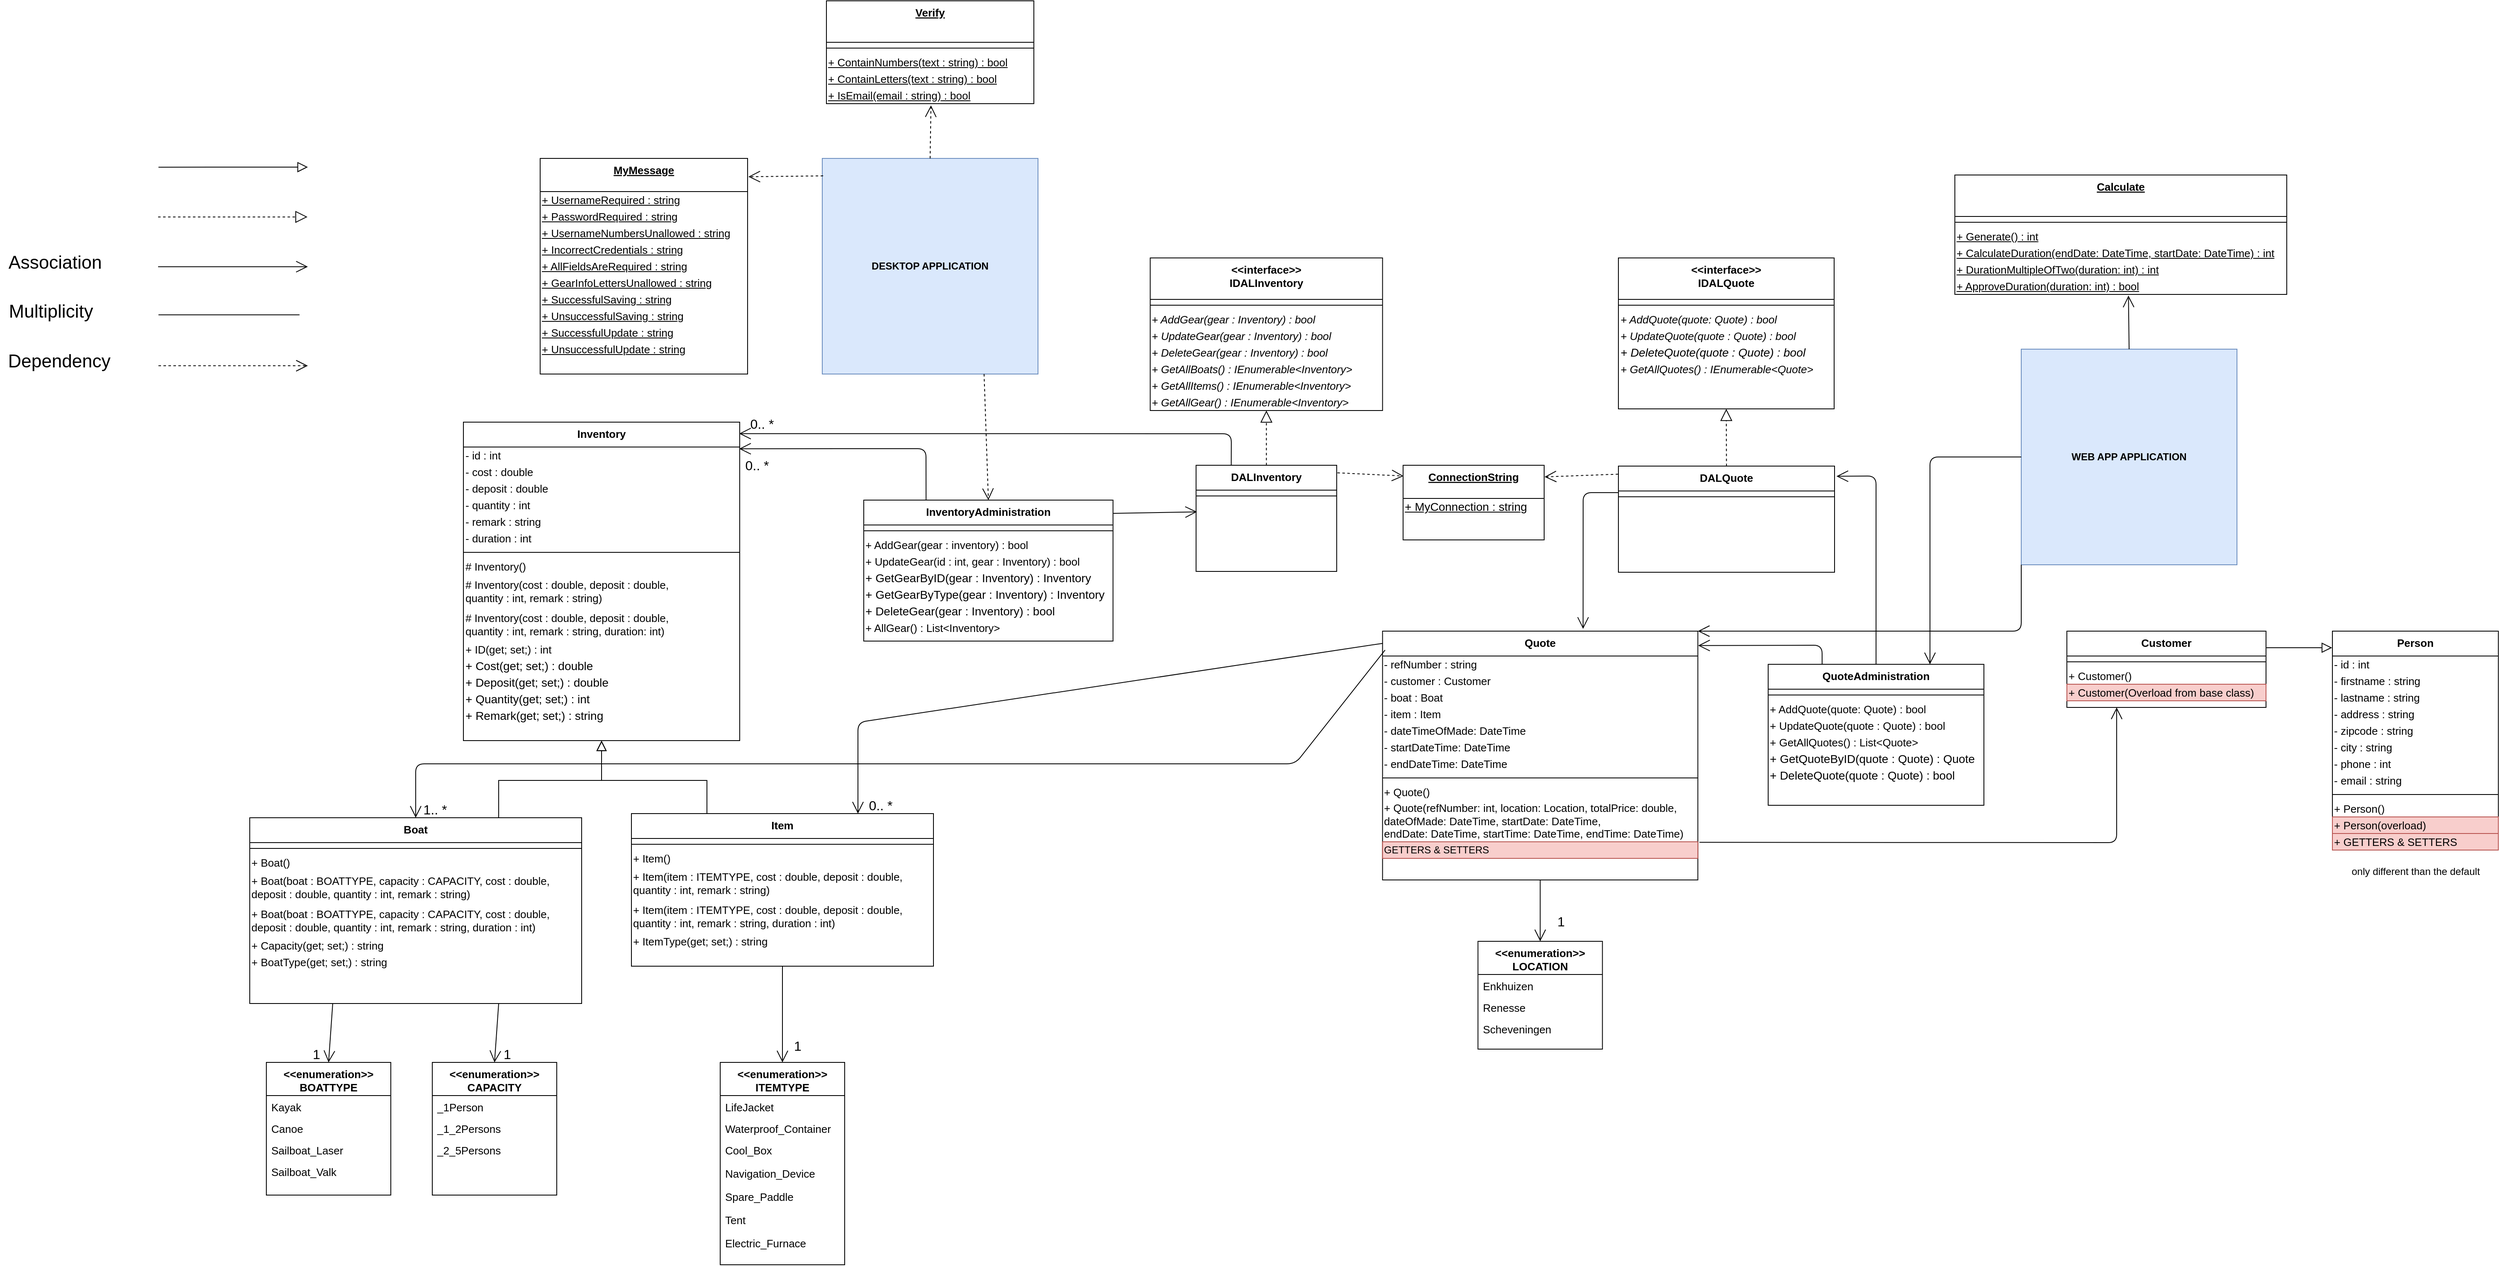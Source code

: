 <mxfile version="16.0.0" type="device"><diagram id="C5RBs43oDa-KdzZeNtuy" name="Page-1"><mxGraphModel dx="3875" dy="2376" grid="1" gridSize="10" guides="1" tooltips="1" connect="1" arrows="1" fold="1" page="1" pageScale="1" pageWidth="827" pageHeight="1169" math="0" shadow="0"><root><mxCell id="WIyWlLk6GJQsqaUBKTNV-0"/><mxCell id="WIyWlLk6GJQsqaUBKTNV-1" parent="WIyWlLk6GJQsqaUBKTNV-0"/><mxCell id="KutxU2q7jOgwtFoPLJHU-38" value="" style="endArrow=block;dashed=1;endFill=0;endSize=12;html=1;rounded=0;fontStyle=1;strokeWidth=1;fontSize=10;" parent="WIyWlLk6GJQsqaUBKTNV-1" edge="1"><mxGeometry width="160" relative="1" as="geometry"><mxPoint x="-1140.45" y="220.57" as="sourcePoint"/><mxPoint x="-960.45" y="220.57" as="targetPoint"/></mxGeometry></mxCell><mxCell id="KutxU2q7jOgwtFoPLJHU-42" value="" style="endArrow=open;endFill=1;endSize=12;html=1;fontStyle=1;fontSize=10;strokeWidth=1;" parent="WIyWlLk6GJQsqaUBKTNV-1" edge="1"><mxGeometry width="160" relative="1" as="geometry"><mxPoint x="-1140.45" y="280.57" as="sourcePoint"/><mxPoint x="-960" y="280.57" as="targetPoint"/></mxGeometry></mxCell><mxCell id="KutxU2q7jOgwtFoPLJHU-44" value="" style="endArrow=block;endSize=10;endFill=0;shadow=0;strokeWidth=1;rounded=0;edgeStyle=elbowEdgeStyle;elbow=vertical;fontStyle=0;fontSize=10;" parent="WIyWlLk6GJQsqaUBKTNV-1" edge="1"><mxGeometry width="160" relative="1" as="geometry"><mxPoint x="-1140" y="160.57" as="sourcePoint"/><mxPoint x="-960" y="160.57" as="targetPoint"/></mxGeometry></mxCell><mxCell id="KutxU2q7jOgwtFoPLJHU-46" value="" style="endArrow=none;html=1;rounded=0;fontStyle=1;strokeWidth=1;fontSize=10;" parent="WIyWlLk6GJQsqaUBKTNV-1" edge="1"><mxGeometry width="50" height="50" relative="1" as="geometry"><mxPoint x="-1140" y="338.57" as="sourcePoint"/><mxPoint x="-970" y="338.57" as="targetPoint"/></mxGeometry></mxCell><mxCell id="KutxU2q7jOgwtFoPLJHU-48" value="" style="endArrow=open;endSize=12;dashed=1;html=1;fontStyle=1;fontSize=13;exitX=0.5;exitY=0;exitDx=0;exitDy=0;" parent="WIyWlLk6GJQsqaUBKTNV-1" edge="1"><mxGeometry width="160" relative="1" as="geometry"><mxPoint x="-1140" y="400" as="sourcePoint"/><mxPoint x="-960" y="400" as="targetPoint"/><Array as="points"/></mxGeometry></mxCell><mxCell id="VA3VbTWwwZoXTn_adIDG-58" value="" style="endArrow=block;endSize=10;endFill=0;shadow=0;strokeWidth=1;rounded=0;edgeStyle=elbowEdgeStyle;elbow=vertical;fontStyle=1;fontSize=10;exitX=0.75;exitY=0;exitDx=0;exitDy=0;entryX=0.5;entryY=1;entryDx=0;entryDy=0;" parent="WIyWlLk6GJQsqaUBKTNV-1" source="VA3VbTWwwZoXTn_adIDG-197" target="VA3VbTWwwZoXTn_adIDG-213" edge="1"><mxGeometry width="160" relative="1" as="geometry"><mxPoint x="-1149.5" y="412" as="sourcePoint"/><mxPoint x="-729.5" y="822" as="targetPoint"/><Array as="points"><mxPoint x="-680" y="900"/><mxPoint x="-630" y="920"/><mxPoint x="-709.5" y="912"/><mxPoint x="-659.5" y="902"/><mxPoint x="-719.5" y="902"/><mxPoint x="-879.5" y="612"/></Array></mxGeometry></mxCell><mxCell id="VA3VbTWwwZoXTn_adIDG-59" value="" style="endArrow=block;endSize=10;endFill=0;shadow=0;strokeWidth=1;rounded=0;edgeStyle=elbowEdgeStyle;elbow=vertical;fontStyle=1;fontSize=10;exitX=0.25;exitY=0;exitDx=0;exitDy=0;entryX=0.5;entryY=1;entryDx=0;entryDy=0;" parent="WIyWlLk6GJQsqaUBKTNV-1" source="VA3VbTWwwZoXTn_adIDG-205" target="VA3VbTWwwZoXTn_adIDG-213" edge="1"><mxGeometry width="160" relative="1" as="geometry"><mxPoint x="-579.5" y="642.09" as="sourcePoint"/><mxPoint x="-533.5" y="832" as="targetPoint"/><Array as="points"><mxPoint x="-570" y="900"/><mxPoint x="-560" y="920"/><mxPoint x="-529.5" y="912"/><mxPoint x="-539.5" y="902"/><mxPoint x="-539.5" y="872"/></Array></mxGeometry></mxCell><mxCell id="VA3VbTWwwZoXTn_adIDG-89" value="" style="endArrow=open;endFill=1;endSize=12;html=1;fontStyle=1;fontSize=10;strokeWidth=1;exitX=1.001;exitY=0.094;exitDx=0;exitDy=0;exitPerimeter=0;entryX=0.004;entryY=0.009;entryDx=0;entryDy=0;entryPerimeter=0;" parent="WIyWlLk6GJQsqaUBKTNV-1" source="VA3VbTWwwZoXTn_adIDG-241" edge="1"><mxGeometry width="160" relative="1" as="geometry"><mxPoint x="50.5" y="517" as="sourcePoint"/><mxPoint x="111.62" y="576.18" as="targetPoint"/><Array as="points"/></mxGeometry></mxCell><mxCell id="VA3VbTWwwZoXTn_adIDG-157" value="Verify" style="swimlane;fontStyle=5;align=center;verticalAlign=top;childLayout=stackLayout;horizontal=1;startSize=50;horizontalStack=0;resizeParent=1;resizeLast=0;collapsible=1;marginBottom=0;rounded=0;shadow=0;strokeWidth=1;fontSize=13;" parent="WIyWlLk6GJQsqaUBKTNV-1" vertex="1"><mxGeometry x="-335" y="-40" width="250" height="124" as="geometry"><mxRectangle x="340" y="380" width="170" height="26" as="alternateBounds"/></mxGeometry></mxCell><mxCell id="Eu1RM0MxuK3w1lcb-Ub3-7" value="" style="line;html=1;strokeWidth=1;align=left;verticalAlign=middle;spacingTop=-1;spacingLeft=3;spacingRight=3;rotatable=0;labelPosition=right;points=[];portConstraint=eastwest;fontStyle=0;fontSize=13;" parent="VA3VbTWwwZoXTn_adIDG-157" vertex="1"><mxGeometry y="50" width="250" height="14" as="geometry"/></mxCell><mxCell id="VA3VbTWwwZoXTn_adIDG-158" value="&lt;span style=&quot;font-size: 13px&quot;&gt;+ ContainNumbers(text : string) : bool&lt;/span&gt;" style="text;html=1;align=left;verticalAlign=middle;resizable=0;points=[];autosize=1;strokeColor=none;fillColor=none;fontStyle=4" parent="VA3VbTWwwZoXTn_adIDG-157" vertex="1"><mxGeometry y="64" width="250" height="20" as="geometry"/></mxCell><mxCell id="VA3VbTWwwZoXTn_adIDG-162" value="&lt;span style=&quot;font-size: 13px&quot;&gt;+ ContainLetters(text : string) : bool&lt;/span&gt;" style="text;html=1;align=left;verticalAlign=middle;resizable=0;points=[];autosize=1;strokeColor=none;fillColor=none;fontStyle=4;fontSize=14;" parent="VA3VbTWwwZoXTn_adIDG-157" vertex="1"><mxGeometry y="84" width="250" height="20" as="geometry"/></mxCell><mxCell id="VA3VbTWwwZoXTn_adIDG-163" value="&lt;span style=&quot;font-size: 13px&quot;&gt;+ IsEmail(email : string) : bool&lt;/span&gt;" style="text;html=1;align=left;verticalAlign=middle;resizable=0;points=[];autosize=1;strokeColor=none;fillColor=none;fontStyle=4;fontSize=14;" parent="VA3VbTWwwZoXTn_adIDG-157" vertex="1"><mxGeometry y="104" width="250" height="20" as="geometry"/></mxCell><mxCell id="VA3VbTWwwZoXTn_adIDG-167" value="&lt;&lt;enumeration&gt;&gt;&#10;BOATTYPE" style="swimlane;fontStyle=1;align=center;verticalAlign=top;childLayout=stackLayout;horizontal=1;startSize=40;horizontalStack=0;resizeParent=1;resizeLast=0;collapsible=1;marginBottom=0;rounded=0;shadow=0;strokeWidth=1;fontSize=13;" parent="WIyWlLk6GJQsqaUBKTNV-1" vertex="1"><mxGeometry x="-1010" y="1240" width="150" height="160" as="geometry"><mxRectangle x="550" y="140" width="160" height="26" as="alternateBounds"/></mxGeometry></mxCell><mxCell id="VA3VbTWwwZoXTn_adIDG-168" value="Kayak" style="text;align=left;verticalAlign=top;spacingLeft=4;spacingRight=4;overflow=hidden;rotatable=0;points=[[0,0.5],[1,0.5]];portConstraint=eastwest;fontStyle=0;fontSize=13;" parent="VA3VbTWwwZoXTn_adIDG-167" vertex="1"><mxGeometry y="40" width="150" height="26" as="geometry"/></mxCell><mxCell id="VA3VbTWwwZoXTn_adIDG-169" value="Canoe" style="text;align=left;verticalAlign=top;spacingLeft=4;spacingRight=4;overflow=hidden;rotatable=0;points=[[0,0.5],[1,0.5]];portConstraint=eastwest;rounded=0;shadow=0;html=0;fontStyle=0;fontSize=13;" parent="VA3VbTWwwZoXTn_adIDG-167" vertex="1"><mxGeometry y="66" width="150" height="26" as="geometry"/></mxCell><mxCell id="VA3VbTWwwZoXTn_adIDG-170" value="Sailboat_Laser" style="text;align=left;verticalAlign=top;spacingLeft=4;spacingRight=4;overflow=hidden;rotatable=0;points=[[0,0.5],[1,0.5]];portConstraint=eastwest;rounded=0;shadow=0;html=0;fontStyle=0;fontSize=13;" parent="VA3VbTWwwZoXTn_adIDG-167" vertex="1"><mxGeometry y="92" width="150" height="26" as="geometry"/></mxCell><mxCell id="VA3VbTWwwZoXTn_adIDG-171" value="Sailboat_Valk" style="text;align=left;verticalAlign=top;spacingLeft=4;spacingRight=4;overflow=hidden;rotatable=0;points=[[0,0.5],[1,0.5]];portConstraint=eastwest;rounded=0;shadow=0;html=0;fontStyle=0;fontSize=13;" parent="VA3VbTWwwZoXTn_adIDG-167" vertex="1"><mxGeometry y="118" width="150" height="26" as="geometry"/></mxCell><mxCell id="VA3VbTWwwZoXTn_adIDG-176" value="&lt;&lt;enumeration&gt;&gt;&#10;CAPACITY" style="swimlane;fontStyle=1;align=center;verticalAlign=top;childLayout=stackLayout;horizontal=1;startSize=40;horizontalStack=0;resizeParent=1;resizeLast=0;collapsible=1;marginBottom=0;rounded=0;shadow=0;strokeWidth=1;fontSize=13;" parent="WIyWlLk6GJQsqaUBKTNV-1" vertex="1"><mxGeometry x="-810" y="1240" width="150" height="160" as="geometry"><mxRectangle x="550" y="140" width="160" height="26" as="alternateBounds"/></mxGeometry></mxCell><mxCell id="VA3VbTWwwZoXTn_adIDG-177" value="_1Person" style="text;align=left;verticalAlign=top;spacingLeft=4;spacingRight=4;overflow=hidden;rotatable=0;points=[[0,0.5],[1,0.5]];portConstraint=eastwest;fontStyle=0;fontSize=13;" parent="VA3VbTWwwZoXTn_adIDG-176" vertex="1"><mxGeometry y="40" width="150" height="26" as="geometry"/></mxCell><mxCell id="VA3VbTWwwZoXTn_adIDG-178" value="_1_2Persons" style="text;align=left;verticalAlign=top;spacingLeft=4;spacingRight=4;overflow=hidden;rotatable=0;points=[[0,0.5],[1,0.5]];portConstraint=eastwest;rounded=0;shadow=0;html=0;fontStyle=0;fontSize=13;" parent="VA3VbTWwwZoXTn_adIDG-176" vertex="1"><mxGeometry y="66" width="150" height="26" as="geometry"/></mxCell><mxCell id="VA3VbTWwwZoXTn_adIDG-179" value="_2_5Persons" style="text;align=left;verticalAlign=top;spacingLeft=4;spacingRight=4;overflow=hidden;rotatable=0;points=[[0,0.5],[1,0.5]];portConstraint=eastwest;rounded=0;shadow=0;html=0;fontStyle=0;fontSize=13;" parent="VA3VbTWwwZoXTn_adIDG-176" vertex="1"><mxGeometry y="92" width="150" height="26" as="geometry"/></mxCell><mxCell id="VA3VbTWwwZoXTn_adIDG-181" value="&lt;&lt;enumeration&gt;&gt;&#10;ITEMTYPE" style="swimlane;fontStyle=1;align=center;verticalAlign=top;childLayout=stackLayout;horizontal=1;startSize=40;horizontalStack=0;resizeParent=1;resizeLast=0;collapsible=1;marginBottom=0;rounded=0;shadow=0;strokeWidth=1;fontSize=13;" parent="WIyWlLk6GJQsqaUBKTNV-1" vertex="1"><mxGeometry x="-463" y="1240" width="150" height="244" as="geometry"><mxRectangle x="550" y="140" width="160" height="26" as="alternateBounds"/></mxGeometry></mxCell><mxCell id="VA3VbTWwwZoXTn_adIDG-182" value="LifeJacket" style="text;align=left;verticalAlign=top;spacingLeft=4;spacingRight=4;overflow=hidden;rotatable=0;points=[[0,0.5],[1,0.5]];portConstraint=eastwest;fontStyle=0;fontSize=13;" parent="VA3VbTWwwZoXTn_adIDG-181" vertex="1"><mxGeometry y="40" width="150" height="26" as="geometry"/></mxCell><mxCell id="VA3VbTWwwZoXTn_adIDG-183" value="Waterproof_Container" style="text;align=left;verticalAlign=top;spacingLeft=4;spacingRight=4;overflow=hidden;rotatable=0;points=[[0,0.5],[1,0.5]];portConstraint=eastwest;rounded=0;shadow=0;html=0;fontStyle=0;fontSize=13;" parent="VA3VbTWwwZoXTn_adIDG-181" vertex="1"><mxGeometry y="66" width="150" height="26" as="geometry"/></mxCell><mxCell id="VA3VbTWwwZoXTn_adIDG-184" value="Cool_Box" style="text;align=left;verticalAlign=top;spacingLeft=4;spacingRight=4;overflow=hidden;rotatable=0;points=[[0,0.5],[1,0.5]];portConstraint=eastwest;rounded=0;shadow=0;html=0;fontStyle=0;fontSize=13;" parent="VA3VbTWwwZoXTn_adIDG-181" vertex="1"><mxGeometry y="92" width="150" height="28" as="geometry"/></mxCell><mxCell id="VA3VbTWwwZoXTn_adIDG-187" value="Navigation_Device" style="text;align=left;verticalAlign=top;spacingLeft=4;spacingRight=4;overflow=hidden;rotatable=0;points=[[0,0.5],[1,0.5]];portConstraint=eastwest;rounded=0;shadow=0;html=0;fontStyle=0;fontSize=13;" parent="VA3VbTWwwZoXTn_adIDG-181" vertex="1"><mxGeometry y="120" width="150" height="28" as="geometry"/></mxCell><mxCell id="VA3VbTWwwZoXTn_adIDG-186" value="Spare_Paddle" style="text;align=left;verticalAlign=top;spacingLeft=4;spacingRight=4;overflow=hidden;rotatable=0;points=[[0,0.5],[1,0.5]];portConstraint=eastwest;rounded=0;shadow=0;html=0;fontStyle=0;fontSize=13;" parent="VA3VbTWwwZoXTn_adIDG-181" vertex="1"><mxGeometry y="148" width="150" height="28" as="geometry"/></mxCell><mxCell id="VA3VbTWwwZoXTn_adIDG-185" value="Tent" style="text;align=left;verticalAlign=top;spacingLeft=4;spacingRight=4;overflow=hidden;rotatable=0;points=[[0,0.5],[1,0.5]];portConstraint=eastwest;rounded=0;shadow=0;html=0;fontStyle=0;fontSize=13;" parent="VA3VbTWwwZoXTn_adIDG-181" vertex="1"><mxGeometry y="176" width="150" height="28" as="geometry"/></mxCell><mxCell id="VA3VbTWwwZoXTn_adIDG-188" value="Electric_Furnace" style="text;align=left;verticalAlign=top;spacingLeft=4;spacingRight=4;overflow=hidden;rotatable=0;points=[[0,0.5],[1,0.5]];portConstraint=eastwest;rounded=0;shadow=0;html=0;fontStyle=0;fontSize=13;" parent="VA3VbTWwwZoXTn_adIDG-181" vertex="1"><mxGeometry y="204" width="150" height="28" as="geometry"/></mxCell><mxCell id="VA3VbTWwwZoXTn_adIDG-197" value="Boat" style="swimlane;fontStyle=1;align=center;verticalAlign=top;childLayout=stackLayout;horizontal=1;startSize=30;horizontalStack=0;resizeParent=1;resizeLast=0;collapsible=1;marginBottom=0;rounded=0;shadow=0;strokeWidth=1;fontSize=13;" parent="WIyWlLk6GJQsqaUBKTNV-1" vertex="1"><mxGeometry x="-1030" y="945" width="400" height="224" as="geometry"><mxRectangle x="230" y="140" width="160" height="26" as="alternateBounds"/></mxGeometry></mxCell><mxCell id="VA3VbTWwwZoXTn_adIDG-200" value="" style="line;html=1;strokeWidth=1;align=left;verticalAlign=middle;spacingTop=-1;spacingLeft=3;spacingRight=3;rotatable=0;labelPosition=right;points=[];portConstraint=eastwest;fontStyle=0;fontSize=13;" parent="VA3VbTWwwZoXTn_adIDG-197" vertex="1"><mxGeometry y="30" width="400" height="14" as="geometry"/></mxCell><mxCell id="VA3VbTWwwZoXTn_adIDG-201" value="+ Boat()" style="text;html=1;align=left;verticalAlign=middle;resizable=0;points=[];autosize=1;strokeColor=none;fillColor=none;fontStyle=0;fontSize=13;" parent="VA3VbTWwwZoXTn_adIDG-197" vertex="1"><mxGeometry y="44" width="400" height="20" as="geometry"/></mxCell><mxCell id="VA3VbTWwwZoXTn_adIDG-202" value="+ Boat(boat : BOATTYPE, capacity : CAPACITY, cost : double, &lt;br&gt;deposit : double, quantity : int, remark : string)" style="text;html=1;align=left;verticalAlign=middle;resizable=0;points=[];autosize=1;strokeColor=none;fillColor=none;fontStyle=0;fontSize=13;" parent="VA3VbTWwwZoXTn_adIDG-197" vertex="1"><mxGeometry y="64" width="400" height="40" as="geometry"/></mxCell><mxCell id="a-ykIYmuR_ckNAVxKm-8-50" value="+ Boat(boat : BOATTYPE, capacity : CAPACITY, cost : double, &lt;br&gt;deposit : double, quantity : int, remark : string, duration : int)" style="text;html=1;align=left;verticalAlign=middle;resizable=0;points=[];autosize=1;strokeColor=none;fillColor=none;fontStyle=0;fontSize=13;" parent="VA3VbTWwwZoXTn_adIDG-197" vertex="1"><mxGeometry y="104" width="400" height="40" as="geometry"/></mxCell><mxCell id="VA3VbTWwwZoXTn_adIDG-203" value="+ Capacity(get; set;) : string&amp;nbsp;" style="text;html=1;align=left;verticalAlign=middle;resizable=0;points=[];autosize=1;strokeColor=none;fillColor=none;fontStyle=0;fontSize=13;" parent="VA3VbTWwwZoXTn_adIDG-197" vertex="1"><mxGeometry y="144" width="400" height="20" as="geometry"/></mxCell><mxCell id="VA3VbTWwwZoXTn_adIDG-204" value="+ BoatType(get; set;) : string&amp;nbsp;" style="text;html=1;align=left;verticalAlign=middle;resizable=0;points=[];autosize=1;strokeColor=none;fillColor=none;fontStyle=0;fontSize=13;" parent="VA3VbTWwwZoXTn_adIDG-197" vertex="1"><mxGeometry y="164" width="400" height="20" as="geometry"/></mxCell><mxCell id="VA3VbTWwwZoXTn_adIDG-205" value="Item" style="swimlane;fontStyle=1;align=center;verticalAlign=top;childLayout=stackLayout;horizontal=1;startSize=30;horizontalStack=0;resizeParent=1;resizeLast=0;collapsible=1;marginBottom=0;rounded=0;shadow=0;strokeWidth=1;fontSize=13;" parent="WIyWlLk6GJQsqaUBKTNV-1" vertex="1"><mxGeometry x="-570" y="940" width="364" height="184" as="geometry"><mxRectangle x="230" y="140" width="160" height="26" as="alternateBounds"/></mxGeometry></mxCell><mxCell id="VA3VbTWwwZoXTn_adIDG-208" value="" style="line;html=1;strokeWidth=1;align=left;verticalAlign=middle;spacingTop=-1;spacingLeft=3;spacingRight=3;rotatable=0;labelPosition=right;points=[];portConstraint=eastwest;fontStyle=0;fontSize=13;" parent="VA3VbTWwwZoXTn_adIDG-205" vertex="1"><mxGeometry y="30" width="364" height="14" as="geometry"/></mxCell><mxCell id="VA3VbTWwwZoXTn_adIDG-209" value="+ Item()" style="text;html=1;align=left;verticalAlign=middle;resizable=0;points=[];autosize=1;strokeColor=none;fillColor=none;fontStyle=0;fontSize=13;" parent="VA3VbTWwwZoXTn_adIDG-205" vertex="1"><mxGeometry y="44" width="364" height="20" as="geometry"/></mxCell><mxCell id="VA3VbTWwwZoXTn_adIDG-210" value="+ Item(item : ITEMTYPE, cost : double, deposit : double,&lt;br&gt;quantity : int, remark : string)" style="text;html=1;align=left;verticalAlign=middle;resizable=0;points=[];autosize=1;strokeColor=none;fillColor=none;fontStyle=0;fontSize=13;" parent="VA3VbTWwwZoXTn_adIDG-205" vertex="1"><mxGeometry y="64" width="364" height="40" as="geometry"/></mxCell><mxCell id="a-ykIYmuR_ckNAVxKm-8-51" value="+ Item(item : ITEMTYPE, cost : double, deposit : double,&lt;br&gt;quantity : int, remark : string, duration : int)" style="text;html=1;align=left;verticalAlign=middle;resizable=0;points=[];autosize=1;strokeColor=none;fillColor=none;fontStyle=0;fontSize=13;" parent="VA3VbTWwwZoXTn_adIDG-205" vertex="1"><mxGeometry y="104" width="364" height="40" as="geometry"/></mxCell><mxCell id="VA3VbTWwwZoXTn_adIDG-212" value="+ ItemType(get; set;) : string&amp;nbsp;" style="text;html=1;align=left;verticalAlign=middle;resizable=0;points=[];autosize=1;strokeColor=none;fillColor=none;fontStyle=0;fontSize=13;" parent="VA3VbTWwwZoXTn_adIDG-205" vertex="1"><mxGeometry y="144" width="364" height="20" as="geometry"/></mxCell><mxCell id="VA3VbTWwwZoXTn_adIDG-213" value="Inventory" style="swimlane;fontStyle=1;align=center;verticalAlign=top;childLayout=stackLayout;horizontal=1;startSize=30;horizontalStack=0;resizeParent=1;resizeLast=0;collapsible=1;marginBottom=0;rounded=0;shadow=0;strokeWidth=1;fontSize=13;" parent="WIyWlLk6GJQsqaUBKTNV-1" vertex="1"><mxGeometry x="-772.5" y="468" width="333" height="384" as="geometry"><mxRectangle x="230" y="140" width="160" height="26" as="alternateBounds"/></mxGeometry></mxCell><mxCell id="VA3VbTWwwZoXTn_adIDG-214" value="- id : int" style="text;html=1;align=left;verticalAlign=middle;resizable=0;points=[];autosize=1;strokeColor=none;fillColor=none;fontStyle=0;fontSize=13;" parent="VA3VbTWwwZoXTn_adIDG-213" vertex="1"><mxGeometry y="30" width="333" height="20" as="geometry"/></mxCell><mxCell id="VA3VbTWwwZoXTn_adIDG-219" value="- cost : double" style="text;html=1;align=left;verticalAlign=middle;resizable=0;points=[];autosize=1;strokeColor=none;fillColor=none;fontStyle=0;fontSize=13;" parent="VA3VbTWwwZoXTn_adIDG-213" vertex="1"><mxGeometry y="50" width="333" height="20" as="geometry"/></mxCell><mxCell id="VA3VbTWwwZoXTn_adIDG-221" value="- deposit : double" style="text;html=1;align=left;verticalAlign=middle;resizable=0;points=[];autosize=1;strokeColor=none;fillColor=none;fontStyle=0;fontSize=13;" parent="VA3VbTWwwZoXTn_adIDG-213" vertex="1"><mxGeometry y="70" width="333" height="20" as="geometry"/></mxCell><mxCell id="VA3VbTWwwZoXTn_adIDG-222" value="- quantity : int" style="text;html=1;align=left;verticalAlign=middle;resizable=0;points=[];autosize=1;strokeColor=none;fillColor=none;fontStyle=0;fontSize=13;" parent="VA3VbTWwwZoXTn_adIDG-213" vertex="1"><mxGeometry y="90" width="333" height="20" as="geometry"/></mxCell><mxCell id="VA3VbTWwwZoXTn_adIDG-220" value="- remark : string" style="text;html=1;align=left;verticalAlign=middle;resizable=0;points=[];autosize=1;strokeColor=none;fillColor=none;fontStyle=0;fontSize=13;" parent="VA3VbTWwwZoXTn_adIDG-213" vertex="1"><mxGeometry y="110" width="333" height="20" as="geometry"/></mxCell><mxCell id="RdACKdYeZhFFjlZqYy65-19" value="&lt;span style=&quot;font-size: 13px;&quot;&gt;- duration : int&lt;/span&gt;" style="text;html=1;align=left;verticalAlign=middle;resizable=0;points=[];autosize=1;strokeColor=none;fillColor=none;" parent="VA3VbTWwwZoXTn_adIDG-213" vertex="1"><mxGeometry y="130" width="333" height="20" as="geometry"/></mxCell><mxCell id="VA3VbTWwwZoXTn_adIDG-215" value="" style="line;html=1;strokeWidth=1;align=left;verticalAlign=middle;spacingTop=-1;spacingLeft=3;spacingRight=3;rotatable=0;labelPosition=right;points=[];portConstraint=eastwest;fontStyle=0;fontSize=13;" parent="VA3VbTWwwZoXTn_adIDG-213" vertex="1"><mxGeometry y="150" width="333" height="14" as="geometry"/></mxCell><mxCell id="VA3VbTWwwZoXTn_adIDG-216" value="# Inventory()" style="text;html=1;align=left;verticalAlign=middle;resizable=0;points=[];autosize=1;strokeColor=none;fillColor=none;fontStyle=0;fontSize=13;" parent="VA3VbTWwwZoXTn_adIDG-213" vertex="1"><mxGeometry y="164" width="333" height="20" as="geometry"/></mxCell><mxCell id="VA3VbTWwwZoXTn_adIDG-217" value="# Inventory(cost : double, deposit : double,&lt;br&gt;quantity : int, remark : string)" style="text;html=1;align=left;verticalAlign=middle;resizable=0;points=[];autosize=1;strokeColor=none;fillColor=none;fontStyle=0;fontSize=13;" parent="VA3VbTWwwZoXTn_adIDG-213" vertex="1"><mxGeometry y="184" width="333" height="40" as="geometry"/></mxCell><mxCell id="a-ykIYmuR_ckNAVxKm-8-48" value="# Inventory(cost : double, deposit : double,&lt;br&gt;quantity : int, remark : string, duration: int)" style="text;html=1;align=left;verticalAlign=middle;resizable=0;points=[];autosize=1;strokeColor=none;fillColor=none;fontStyle=0;fontSize=13;" parent="VA3VbTWwwZoXTn_adIDG-213" vertex="1"><mxGeometry y="224" width="333" height="40" as="geometry"/></mxCell><mxCell id="VA3VbTWwwZoXTn_adIDG-218" value="+ ID(get; set;) : int" style="text;html=1;align=left;verticalAlign=middle;resizable=0;points=[];autosize=1;strokeColor=none;fillColor=none;fontStyle=0;fontSize=13;" parent="VA3VbTWwwZoXTn_adIDG-213" vertex="1"><mxGeometry y="264" width="333" height="20" as="geometry"/></mxCell><mxCell id="VA3VbTWwwZoXTn_adIDG-223" value="+ Cost(get; set;) : double" style="text;html=1;align=left;verticalAlign=middle;resizable=0;points=[];autosize=1;strokeColor=none;fillColor=none;fontStyle=0;fontSize=14;" parent="VA3VbTWwwZoXTn_adIDG-213" vertex="1"><mxGeometry y="284" width="333" height="20" as="geometry"/></mxCell><mxCell id="VA3VbTWwwZoXTn_adIDG-224" value="+ Deposit(get; set;) : double" style="text;html=1;align=left;verticalAlign=middle;resizable=0;points=[];autosize=1;strokeColor=none;fillColor=none;fontStyle=0;fontSize=14;" parent="VA3VbTWwwZoXTn_adIDG-213" vertex="1"><mxGeometry y="304" width="333" height="20" as="geometry"/></mxCell><mxCell id="VA3VbTWwwZoXTn_adIDG-225" value="+ Quantity(get; set;) : int" style="text;html=1;align=left;verticalAlign=middle;resizable=0;points=[];autosize=1;strokeColor=none;fillColor=none;fontStyle=0;fontSize=14;" parent="VA3VbTWwwZoXTn_adIDG-213" vertex="1"><mxGeometry y="324" width="333" height="20" as="geometry"/></mxCell><mxCell id="VA3VbTWwwZoXTn_adIDG-226" value="+ Remark(get; set;) : string" style="text;html=1;align=left;verticalAlign=middle;resizable=0;points=[];autosize=1;strokeColor=none;fillColor=none;fontStyle=0;fontSize=14;" parent="VA3VbTWwwZoXTn_adIDG-213" vertex="1"><mxGeometry y="344" width="333" height="20" as="geometry"/></mxCell><mxCell id="VA3VbTWwwZoXTn_adIDG-241" value="InventoryAdministration" style="swimlane;fontStyle=1;align=center;verticalAlign=top;childLayout=stackLayout;horizontal=1;startSize=30;horizontalStack=0;resizeParent=1;resizeLast=0;collapsible=1;marginBottom=0;rounded=0;shadow=0;strokeWidth=1;fontSize=13;" parent="WIyWlLk6GJQsqaUBKTNV-1" vertex="1"><mxGeometry x="-290" y="562" width="300.4" height="170" as="geometry"><mxRectangle x="230" y="140" width="160" height="26" as="alternateBounds"/></mxGeometry></mxCell><mxCell id="VA3VbTWwwZoXTn_adIDG-247" value="" style="line;html=1;strokeWidth=1;align=left;verticalAlign=middle;spacingTop=-1;spacingLeft=3;spacingRight=3;rotatable=0;labelPosition=right;points=[];portConstraint=eastwest;fontStyle=0;fontSize=13;" parent="VA3VbTWwwZoXTn_adIDG-241" vertex="1"><mxGeometry y="30" width="300.4" height="14" as="geometry"/></mxCell><mxCell id="VA3VbTWwwZoXTn_adIDG-248" value="+ AddGear(gear : inventory) : bool" style="text;html=1;align=left;verticalAlign=middle;resizable=0;points=[];autosize=1;strokeColor=none;fillColor=none;fontStyle=0;fontSize=13;" parent="VA3VbTWwwZoXTn_adIDG-241" vertex="1"><mxGeometry y="44" width="300.4" height="20" as="geometry"/></mxCell><mxCell id="VA3VbTWwwZoXTn_adIDG-250" value="+ UpdateGear(id : int, gear : Inventory) : bool" style="text;html=1;align=left;verticalAlign=middle;resizable=0;points=[];autosize=1;strokeColor=none;fillColor=none;fontStyle=0;fontSize=13;" parent="VA3VbTWwwZoXTn_adIDG-241" vertex="1"><mxGeometry y="64" width="300.4" height="20" as="geometry"/></mxCell><mxCell id="VA3VbTWwwZoXTn_adIDG-251" value="+ GetGearByID(gear : Inventory) : Inventory" style="text;html=1;align=left;verticalAlign=middle;resizable=0;points=[];autosize=1;fontStyle=0;fontSize=14;" parent="VA3VbTWwwZoXTn_adIDG-241" vertex="1"><mxGeometry y="84" width="300.4" height="20" as="geometry"/></mxCell><mxCell id="6UmzPUXxIzkhrhIiV3Q2-17" value="+ GetGearByType(gear : Inventory) : Inventory" style="text;html=1;align=left;verticalAlign=middle;resizable=0;points=[];autosize=1;fontStyle=0;fontSize=14;" vertex="1" parent="VA3VbTWwwZoXTn_adIDG-241"><mxGeometry y="104" width="300.4" height="20" as="geometry"/></mxCell><mxCell id="VA3VbTWwwZoXTn_adIDG-253" value="+ DeleteGear(gear : Inventory) : bool" style="text;html=1;align=left;verticalAlign=middle;resizable=0;points=[];autosize=1;strokeColor=none;fillColor=none;fontStyle=0;fontSize=14;" parent="VA3VbTWwwZoXTn_adIDG-241" vertex="1"><mxGeometry y="124" width="300.4" height="20" as="geometry"/></mxCell><mxCell id="VA3VbTWwwZoXTn_adIDG-254" value="&lt;span style=&quot;font-size: 13px&quot;&gt;+ AllGear() : List&amp;lt;Inventory&amp;gt;&lt;/span&gt;" style="text;html=1;align=left;verticalAlign=middle;resizable=0;points=[];autosize=1;strokeColor=none;fillColor=none;fontStyle=0;fontSize=14;" parent="VA3VbTWwwZoXTn_adIDG-241" vertex="1"><mxGeometry y="144" width="300.4" height="20" as="geometry"/></mxCell><mxCell id="VA3VbTWwwZoXTn_adIDG-261" value="DALInventory" style="swimlane;fontStyle=1;align=center;verticalAlign=top;childLayout=stackLayout;horizontal=1;startSize=30;horizontalStack=0;resizeParent=1;resizeLast=0;collapsible=1;marginBottom=0;rounded=0;shadow=0;strokeWidth=1;fontSize=13;" parent="WIyWlLk6GJQsqaUBKTNV-1" vertex="1"><mxGeometry x="110.5" y="520" width="169.5" height="128" as="geometry"><mxRectangle x="230" y="140" width="160" height="26" as="alternateBounds"/></mxGeometry></mxCell><mxCell id="VA3VbTWwwZoXTn_adIDG-262" value="" style="line;html=1;strokeWidth=1;align=left;verticalAlign=middle;spacingTop=-1;spacingLeft=3;spacingRight=3;rotatable=0;labelPosition=right;points=[];portConstraint=eastwest;fontStyle=0;fontSize=13;" parent="VA3VbTWwwZoXTn_adIDG-261" vertex="1"><mxGeometry y="30" width="169.5" height="14" as="geometry"/></mxCell><mxCell id="VA3VbTWwwZoXTn_adIDG-272" value="&lt;&lt;interface&gt;&gt;&#10;IDALInventory" style="swimlane;fontStyle=1;align=center;verticalAlign=top;childLayout=stackLayout;horizontal=1;startSize=50;horizontalStack=0;resizeParent=1;resizeLast=0;collapsible=1;marginBottom=0;rounded=0;shadow=0;strokeWidth=1;fontSize=13;swimlaneLine=1;" parent="WIyWlLk6GJQsqaUBKTNV-1" vertex="1"><mxGeometry x="55.25" y="270" width="280" height="184" as="geometry"><mxRectangle x="340" y="380" width="170" height="26" as="alternateBounds"/></mxGeometry></mxCell><mxCell id="Eu1RM0MxuK3w1lcb-Ub3-4" value="" style="line;html=1;strokeWidth=1;align=left;verticalAlign=middle;spacingTop=-1;spacingLeft=3;spacingRight=3;rotatable=0;labelPosition=right;points=[];portConstraint=eastwest;fontStyle=0;fontSize=13;" parent="VA3VbTWwwZoXTn_adIDG-272" vertex="1"><mxGeometry y="50" width="280" height="14" as="geometry"/></mxCell><mxCell id="VA3VbTWwwZoXTn_adIDG-273" value="&lt;span style=&quot;font-size: 13px&quot;&gt;+ AddGear(gear : Inventory) : bool&lt;/span&gt;" style="text;html=1;align=left;verticalAlign=middle;resizable=0;points=[];autosize=1;strokeColor=none;fillColor=none;fontStyle=2" parent="VA3VbTWwwZoXTn_adIDG-272" vertex="1"><mxGeometry y="64" width="280" height="20" as="geometry"/></mxCell><mxCell id="VA3VbTWwwZoXTn_adIDG-274" value="+ UpdateGear(gear : Inventory) : bool" style="text;html=1;align=left;verticalAlign=middle;resizable=0;points=[];autosize=1;strokeColor=none;fillColor=none;fontStyle=2;fontSize=13;" parent="VA3VbTWwwZoXTn_adIDG-272" vertex="1"><mxGeometry y="84" width="280" height="20" as="geometry"/></mxCell><mxCell id="VA3VbTWwwZoXTn_adIDG-275" value="+ DeleteGear(gear : Inventory) : bool" style="text;html=1;align=left;verticalAlign=middle;resizable=0;points=[];autosize=1;strokeColor=none;fillColor=none;fontStyle=2;fontSize=13;" parent="VA3VbTWwwZoXTn_adIDG-272" vertex="1"><mxGeometry y="104" width="280" height="20" as="geometry"/></mxCell><mxCell id="RdACKdYeZhFFjlZqYy65-20" value="&lt;span style=&quot;font-size: 13px&quot;&gt;+ GetAllBoats() : IEnumerable&amp;lt;Inventory&amp;gt;&lt;/span&gt;" style="text;html=1;align=left;verticalAlign=middle;resizable=0;points=[];autosize=1;strokeColor=none;fillColor=none;fontStyle=2" parent="VA3VbTWwwZoXTn_adIDG-272" vertex="1"><mxGeometry y="124" width="280" height="20" as="geometry"/></mxCell><mxCell id="RdACKdYeZhFFjlZqYy65-21" value="+ GetAllItems() : IEnumerable&amp;lt;Inventory&amp;gt;" style="text;html=1;align=left;verticalAlign=middle;resizable=0;points=[];autosize=1;strokeColor=none;fillColor=none;fontStyle=2;fontSize=13;" parent="VA3VbTWwwZoXTn_adIDG-272" vertex="1"><mxGeometry y="144" width="280" height="20" as="geometry"/></mxCell><mxCell id="RdACKdYeZhFFjlZqYy65-22" value="+ GetAllGear() : IEnumerable&amp;lt;Inventory&amp;gt;" style="text;html=1;align=left;verticalAlign=middle;resizable=0;points=[];autosize=1;strokeColor=none;fillColor=none;fontStyle=2;fontSize=13;" parent="VA3VbTWwwZoXTn_adIDG-272" vertex="1"><mxGeometry y="164" width="280" height="20" as="geometry"/></mxCell><mxCell id="VA3VbTWwwZoXTn_adIDG-286" value="ConnectionString" style="swimlane;fontStyle=5;align=center;verticalAlign=top;childLayout=stackLayout;horizontal=1;startSize=40;horizontalStack=0;resizeParent=1;resizeLast=0;collapsible=1;marginBottom=0;rounded=0;shadow=0;strokeWidth=1;fontSize=13;" parent="WIyWlLk6GJQsqaUBKTNV-1" vertex="1"><mxGeometry x="360" y="520" width="170" height="90" as="geometry"><mxRectangle x="340" y="380" width="170" height="26" as="alternateBounds"/></mxGeometry></mxCell><mxCell id="VA3VbTWwwZoXTn_adIDG-287" value="+ MyConnection : string" style="text;html=1;align=left;verticalAlign=middle;resizable=0;points=[];autosize=1;strokeColor=none;fillColor=none;fontSize=14;fontStyle=4" parent="VA3VbTWwwZoXTn_adIDG-286" vertex="1"><mxGeometry y="40" width="170" height="20" as="geometry"/></mxCell><mxCell id="rtO6tm2i3xIPivoFyv5Y-0" value="1" style="text;html=1;align=center;verticalAlign=middle;resizable=0;points=[];autosize=1;strokeColor=none;fillColor=none;fontSize=16;fontStyle=0" parent="WIyWlLk6GJQsqaUBKTNV-1" vertex="1"><mxGeometry x="-960" y="1220" width="20" height="20" as="geometry"/></mxCell><mxCell id="rtO6tm2i3xIPivoFyv5Y-1" value="1" style="text;html=1;align=center;verticalAlign=middle;resizable=0;points=[];autosize=1;strokeColor=none;fillColor=none;fontSize=16;fontStyle=0" parent="WIyWlLk6GJQsqaUBKTNV-1" vertex="1"><mxGeometry x="-730" y="1220" width="20" height="20" as="geometry"/></mxCell><mxCell id="rtO6tm2i3xIPivoFyv5Y-2" value="1" style="text;html=1;align=center;verticalAlign=middle;resizable=0;points=[];autosize=1;strokeColor=none;fillColor=none;fontSize=16;fontStyle=0" parent="WIyWlLk6GJQsqaUBKTNV-1" vertex="1"><mxGeometry x="-380" y="1210" width="20" height="20" as="geometry"/></mxCell><mxCell id="rtO6tm2i3xIPivoFyv5Y-6" value="0.. *" style="text;html=1;align=center;verticalAlign=middle;resizable=0;points=[];autosize=1;strokeColor=none;fillColor=none;fontSize=16;fontStyle=0" parent="WIyWlLk6GJQsqaUBKTNV-1" vertex="1"><mxGeometry x="-433" y="460" width="40" height="20" as="geometry"/></mxCell><mxCell id="rtO6tm2i3xIPivoFyv5Y-8" value="0.. *" style="text;html=1;align=center;verticalAlign=middle;resizable=0;points=[];autosize=1;strokeColor=none;fillColor=none;fontSize=16;fontStyle=0" parent="WIyWlLk6GJQsqaUBKTNV-1" vertex="1"><mxGeometry x="-290" y="920" width="40" height="20" as="geometry"/></mxCell><mxCell id="rtO6tm2i3xIPivoFyv5Y-14" value="0.. *" style="text;html=1;align=center;verticalAlign=middle;resizable=0;points=[];autosize=1;strokeColor=none;fillColor=none;fontSize=16;fontStyle=0" parent="WIyWlLk6GJQsqaUBKTNV-1" vertex="1"><mxGeometry x="-439.5" y="510" width="40" height="20" as="geometry"/></mxCell><mxCell id="5uxjMrxNtNHWqjeNmpQ8-14" value="DALQuote" style="swimlane;fontStyle=1;align=center;verticalAlign=top;childLayout=stackLayout;horizontal=1;startSize=30;horizontalStack=0;resizeParent=1;resizeLast=0;collapsible=1;marginBottom=0;rounded=0;shadow=0;strokeWidth=1;fontSize=13;" parent="WIyWlLk6GJQsqaUBKTNV-1" vertex="1"><mxGeometry x="619.5" y="521" width="260.5" height="128" as="geometry"><mxRectangle x="230" y="140" width="160" height="26" as="alternateBounds"/></mxGeometry></mxCell><mxCell id="5uxjMrxNtNHWqjeNmpQ8-15" value="" style="line;html=1;strokeWidth=1;align=left;verticalAlign=middle;spacingTop=-1;spacingLeft=3;spacingRight=3;rotatable=0;labelPosition=right;points=[];portConstraint=eastwest;fontStyle=0;fontSize=13;" parent="5uxjMrxNtNHWqjeNmpQ8-14" vertex="1"><mxGeometry y="30" width="260.5" height="14" as="geometry"/></mxCell><mxCell id="5uxjMrxNtNHWqjeNmpQ8-22" value="" style="endArrow=block;dashed=1;endFill=0;endSize=12;html=1;rounded=0;fontStyle=1;strokeWidth=1;fontSize=10;exitX=0.5;exitY=0;exitDx=0;exitDy=0;entryX=0.5;entryY=1;entryDx=0;entryDy=0;" parent="WIyWlLk6GJQsqaUBKTNV-1" source="5uxjMrxNtNHWqjeNmpQ8-14" edge="1" target="RdACKdYeZhFFjlZqYy65-12"><mxGeometry width="160" relative="1" as="geometry"><mxPoint x="333" y="-120" as="sourcePoint"/><mxPoint x="779.5" y="448" as="targetPoint"/><Array as="points"/></mxGeometry></mxCell><mxCell id="RdACKdYeZhFFjlZqYy65-12" value="&lt;&lt;interface&gt;&gt;&#10;IDALQuote" style="swimlane;fontStyle=1;align=center;verticalAlign=top;childLayout=stackLayout;horizontal=1;startSize=50;horizontalStack=0;resizeParent=1;resizeLast=0;collapsible=1;marginBottom=0;rounded=0;shadow=0;strokeWidth=1;fontSize=13;" parent="WIyWlLk6GJQsqaUBKTNV-1" vertex="1"><mxGeometry x="619.5" y="270" width="260" height="182" as="geometry"><mxRectangle x="340" y="380" width="170" height="26" as="alternateBounds"/></mxGeometry></mxCell><mxCell id="RdACKdYeZhFFjlZqYy65-13" value="" style="line;html=1;strokeWidth=1;align=left;verticalAlign=middle;spacingTop=-1;spacingLeft=3;spacingRight=3;rotatable=0;labelPosition=right;points=[];portConstraint=eastwest;fontStyle=0;fontSize=13;" parent="RdACKdYeZhFFjlZqYy65-12" vertex="1"><mxGeometry y="50" width="260" height="14" as="geometry"/></mxCell><mxCell id="HV_JhJAsqw28v-EtYavT-0" value="&lt;span style=&quot;font-size: 13px&quot;&gt;+ AddQuote(quote: Quote) : bool&lt;/span&gt;" style="text;html=1;align=left;verticalAlign=middle;resizable=0;points=[];autosize=1;strokeColor=none;fillColor=none;fontStyle=2" parent="RdACKdYeZhFFjlZqYy65-12" vertex="1"><mxGeometry y="64" width="260" height="20" as="geometry"/></mxCell><mxCell id="a-ykIYmuR_ckNAVxKm-8-35" value="+ UpdateQuote(quote : Quote) : bool" style="text;html=1;align=left;verticalAlign=middle;resizable=0;points=[];autosize=1;fontStyle=2;fontSize=13;" parent="RdACKdYeZhFFjlZqYy65-12" vertex="1"><mxGeometry y="84" width="260" height="20" as="geometry"/></mxCell><mxCell id="a-ykIYmuR_ckNAVxKm-8-34" value="+ DeleteQuote(quote : Quote) : bool" style="text;html=1;align=left;verticalAlign=middle;resizable=0;points=[];autosize=1;fontStyle=2;fontSize=14;" parent="RdACKdYeZhFFjlZqYy65-12" vertex="1"><mxGeometry y="104" width="260" height="20" as="geometry"/></mxCell><mxCell id="a-ykIYmuR_ckNAVxKm-8-33" value="&lt;span style=&quot;font-size: 13px&quot;&gt;+ GetAllQuotes() : IEnumerable&amp;lt;Quote&amp;gt;&lt;/span&gt;" style="text;html=1;align=left;verticalAlign=middle;resizable=0;points=[];autosize=1;fontStyle=2;fontSize=14;" parent="RdACKdYeZhFFjlZqYy65-12" vertex="1"><mxGeometry y="124" width="260" height="20" as="geometry"/></mxCell><mxCell id="RdACKdYeZhFFjlZqYy65-23" value="" style="endArrow=block;dashed=1;endFill=0;endSize=12;html=1;rounded=0;fontStyle=1;strokeWidth=1;fontSize=10;exitX=0.5;exitY=0;exitDx=0;exitDy=0;" parent="WIyWlLk6GJQsqaUBKTNV-1" source="VA3VbTWwwZoXTn_adIDG-261" target="RdACKdYeZhFFjlZqYy65-22" edge="1"><mxGeometry width="160" relative="1" as="geometry"><mxPoint x="247.5" y="487" as="sourcePoint"/><mxPoint x="280.5" y="462" as="targetPoint"/><Array as="points"/></mxGeometry></mxCell><mxCell id="HV_JhJAsqw28v-EtYavT-3" value="QuoteAdministration" style="swimlane;fontStyle=1;align=center;verticalAlign=top;childLayout=stackLayout;horizontal=1;startSize=30;horizontalStack=0;resizeParent=1;resizeLast=0;collapsible=1;marginBottom=0;rounded=0;shadow=0;strokeWidth=1;fontSize=13;" parent="WIyWlLk6GJQsqaUBKTNV-1" vertex="1"><mxGeometry x="800" y="760" width="260" height="170" as="geometry"><mxRectangle x="230" y="140" width="160" height="26" as="alternateBounds"/></mxGeometry></mxCell><mxCell id="HV_JhJAsqw28v-EtYavT-4" value="" style="line;html=1;strokeWidth=1;align=left;verticalAlign=middle;spacingTop=-1;spacingLeft=3;spacingRight=3;rotatable=0;labelPosition=right;points=[];portConstraint=eastwest;fontStyle=0;fontSize=13;" parent="HV_JhJAsqw28v-EtYavT-3" vertex="1"><mxGeometry y="30" width="260" height="14" as="geometry"/></mxCell><mxCell id="HV_JhJAsqw28v-EtYavT-12" value="&lt;span style=&quot;font-size: 13px&quot;&gt;+ AddQuote(quote: Quote) : bool&lt;/span&gt;" style="text;html=1;align=left;verticalAlign=middle;resizable=0;points=[];autosize=1;strokeColor=none;fillColor=none;fontStyle=0" parent="HV_JhJAsqw28v-EtYavT-3" vertex="1"><mxGeometry y="44" width="260" height="20" as="geometry"/></mxCell><mxCell id="a-ykIYmuR_ckNAVxKm-8-26" value="+ UpdateQuote(quote : Quote) : bool" style="text;html=1;align=left;verticalAlign=middle;resizable=0;points=[];autosize=1;fontStyle=0;fontSize=13;" parent="HV_JhJAsqw28v-EtYavT-3" vertex="1"><mxGeometry y="64" width="260" height="20" as="geometry"/></mxCell><mxCell id="a-ykIYmuR_ckNAVxKm-8-29" value="&lt;span style=&quot;font-size: 13px&quot;&gt;+ GetAllQuotes() : List&amp;lt;Quote&amp;gt;&lt;/span&gt;" style="text;html=1;align=left;verticalAlign=middle;resizable=0;points=[];autosize=1;fontStyle=0;fontSize=14;" parent="HV_JhJAsqw28v-EtYavT-3" vertex="1"><mxGeometry y="84" width="260" height="20" as="geometry"/></mxCell><mxCell id="a-ykIYmuR_ckNAVxKm-8-27" value="+ GetQuoteByID(quote : Quote) : Quote" style="text;html=1;align=left;verticalAlign=middle;resizable=0;points=[];autosize=1;fontStyle=0;fontSize=14;" parent="HV_JhJAsqw28v-EtYavT-3" vertex="1"><mxGeometry y="104" width="260" height="20" as="geometry"/></mxCell><mxCell id="6UmzPUXxIzkhrhIiV3Q2-2" value="+ DeleteQuote(quote : Quote) : bool" style="text;html=1;align=left;verticalAlign=middle;resizable=0;points=[];autosize=1;fontStyle=0;fontSize=14;" vertex="1" parent="HV_JhJAsqw28v-EtYavT-3"><mxGeometry y="124" width="260" height="20" as="geometry"/></mxCell><mxCell id="HV_JhJAsqw28v-EtYavT-13" value="Customer" style="swimlane;fontStyle=1;align=center;verticalAlign=top;childLayout=stackLayout;horizontal=1;startSize=30;horizontalStack=0;resizeParent=1;resizeLast=0;collapsible=1;marginBottom=0;rounded=0;shadow=0;strokeWidth=1;fontSize=13;" parent="WIyWlLk6GJQsqaUBKTNV-1" vertex="1"><mxGeometry x="1160" y="720" width="240" height="92" as="geometry"><mxRectangle x="230" y="140" width="160" height="26" as="alternateBounds"/></mxGeometry></mxCell><mxCell id="HV_JhJAsqw28v-EtYavT-16" value="" style="line;html=1;strokeWidth=1;align=left;verticalAlign=middle;spacingTop=-1;spacingLeft=3;spacingRight=3;rotatable=0;labelPosition=right;points=[];portConstraint=eastwest;fontStyle=0;fontSize=13;" parent="HV_JhJAsqw28v-EtYavT-13" vertex="1"><mxGeometry y="30" width="240" height="14" as="geometry"/></mxCell><mxCell id="a-ykIYmuR_ckNAVxKm-8-20" value="+ Customer()" style="text;html=1;align=left;verticalAlign=middle;resizable=0;points=[];autosize=1;strokeColor=none;fillColor=none;fontStyle=0;fontSize=13;" parent="HV_JhJAsqw28v-EtYavT-13" vertex="1"><mxGeometry y="44" width="240" height="20" as="geometry"/></mxCell><mxCell id="a-ykIYmuR_ckNAVxKm-8-21" value="+ Customer(Overload from base class)" style="text;html=1;align=left;verticalAlign=middle;resizable=0;points=[];autosize=1;strokeColor=#b85450;fillColor=#f8cecc;fontStyle=0;fontSize=13;" parent="HV_JhJAsqw28v-EtYavT-13" vertex="1"><mxGeometry y="64" width="240" height="20" as="geometry"/></mxCell><mxCell id="HV_JhJAsqw28v-EtYavT-21" value="Person" style="swimlane;fontStyle=1;align=center;verticalAlign=top;childLayout=stackLayout;horizontal=1;startSize=30;horizontalStack=0;resizeParent=1;resizeLast=0;collapsible=1;marginBottom=0;rounded=0;shadow=0;strokeWidth=1;fontSize=13;" parent="WIyWlLk6GJQsqaUBKTNV-1" vertex="1"><mxGeometry x="1480" y="720" width="200" height="264" as="geometry"><mxRectangle x="230" y="140" width="160" height="26" as="alternateBounds"/></mxGeometry></mxCell><mxCell id="HV_JhJAsqw28v-EtYavT-58" value="- id : int" style="text;html=1;align=left;verticalAlign=middle;resizable=0;points=[];autosize=1;strokeColor=none;fillColor=none;fontStyle=0;fontSize=13;" parent="HV_JhJAsqw28v-EtYavT-21" vertex="1"><mxGeometry y="30" width="200" height="20" as="geometry"/></mxCell><mxCell id="HV_JhJAsqw28v-EtYavT-59" value="- firstname : string" style="text;html=1;align=left;verticalAlign=middle;resizable=0;points=[];autosize=1;strokeColor=none;fillColor=none;fontStyle=0;fontSize=13;" parent="HV_JhJAsqw28v-EtYavT-21" vertex="1"><mxGeometry y="50" width="200" height="20" as="geometry"/></mxCell><mxCell id="HV_JhJAsqw28v-EtYavT-60" value="- lastname : string" style="text;html=1;align=left;verticalAlign=middle;resizable=0;points=[];autosize=1;strokeColor=none;fillColor=none;fontStyle=0;fontSize=13;" parent="HV_JhJAsqw28v-EtYavT-21" vertex="1"><mxGeometry y="70" width="200" height="20" as="geometry"/></mxCell><mxCell id="HV_JhJAsqw28v-EtYavT-61" value="- address : string" style="text;html=1;align=left;verticalAlign=middle;resizable=0;points=[];autosize=1;strokeColor=none;fillColor=none;fontStyle=0;fontSize=13;" parent="HV_JhJAsqw28v-EtYavT-21" vertex="1"><mxGeometry y="90" width="200" height="20" as="geometry"/></mxCell><mxCell id="HV_JhJAsqw28v-EtYavT-62" value="- zipcode : string" style="text;html=1;align=left;verticalAlign=middle;resizable=0;points=[];autosize=1;strokeColor=none;fillColor=none;fontStyle=0;fontSize=13;" parent="HV_JhJAsqw28v-EtYavT-21" vertex="1"><mxGeometry y="110" width="200" height="20" as="geometry"/></mxCell><mxCell id="HV_JhJAsqw28v-EtYavT-63" value="- city : string" style="text;html=1;align=left;verticalAlign=middle;resizable=0;points=[];autosize=1;strokeColor=none;fillColor=none;fontStyle=0;fontSize=13;" parent="HV_JhJAsqw28v-EtYavT-21" vertex="1"><mxGeometry y="130" width="200" height="20" as="geometry"/></mxCell><mxCell id="HV_JhJAsqw28v-EtYavT-64" value="- phone : int" style="text;html=1;align=left;verticalAlign=middle;resizable=0;points=[];autosize=1;strokeColor=none;fillColor=none;fontStyle=0;fontSize=13;" parent="HV_JhJAsqw28v-EtYavT-21" vertex="1"><mxGeometry y="150" width="200" height="20" as="geometry"/></mxCell><mxCell id="HV_JhJAsqw28v-EtYavT-65" value="- email : string" style="text;html=1;align=left;verticalAlign=middle;resizable=0;points=[];autosize=1;strokeColor=none;fillColor=none;fontStyle=0;fontSize=13;" parent="HV_JhJAsqw28v-EtYavT-21" vertex="1"><mxGeometry y="170" width="200" height="20" as="geometry"/></mxCell><mxCell id="HV_JhJAsqw28v-EtYavT-22" value="" style="line;html=1;strokeWidth=1;align=left;verticalAlign=middle;spacingTop=-1;spacingLeft=3;spacingRight=3;rotatable=0;labelPosition=right;points=[];portConstraint=eastwest;fontStyle=0;fontSize=13;" parent="HV_JhJAsqw28v-EtYavT-21" vertex="1"><mxGeometry y="190" width="200" height="14" as="geometry"/></mxCell><mxCell id="HV_JhJAsqw28v-EtYavT-66" value="+ Person()" style="text;html=1;align=left;verticalAlign=middle;resizable=0;points=[];autosize=1;strokeColor=none;fillColor=none;fontStyle=0;fontSize=13;" parent="HV_JhJAsqw28v-EtYavT-21" vertex="1"><mxGeometry y="204" width="200" height="20" as="geometry"/></mxCell><mxCell id="HV_JhJAsqw28v-EtYavT-67" value="+ Person(overload)" style="text;html=1;align=left;verticalAlign=middle;resizable=0;points=[];autosize=1;strokeColor=#b85450;fillColor=#f8cecc;fontStyle=0;fontSize=13;" parent="HV_JhJAsqw28v-EtYavT-21" vertex="1"><mxGeometry y="224" width="200" height="20" as="geometry"/></mxCell><mxCell id="HV_JhJAsqw28v-EtYavT-68" value="+ GETTERS &amp;amp; SETTERS" style="text;html=1;align=left;verticalAlign=middle;resizable=0;points=[];autosize=1;strokeColor=#b85450;fillColor=#f8cecc;fontStyle=0;fontSize=13;" parent="HV_JhJAsqw28v-EtYavT-21" vertex="1"><mxGeometry y="244" width="200" height="20" as="geometry"/></mxCell><mxCell id="HV_JhJAsqw28v-EtYavT-23" value="" style="endArrow=block;endSize=10;endFill=0;shadow=0;strokeWidth=1;rounded=0;edgeStyle=elbowEdgeStyle;elbow=vertical;fontStyle=1;fontSize=10;exitX=1;exitY=0.086;exitDx=0;exitDy=0;exitPerimeter=0;entryX=-0.002;entryY=0.076;entryDx=0;entryDy=0;entryPerimeter=0;" parent="WIyWlLk6GJQsqaUBKTNV-1" source="HV_JhJAsqw28v-EtYavT-13" target="HV_JhJAsqw28v-EtYavT-21" edge="1"><mxGeometry width="160" relative="1" as="geometry"><mxPoint x="1435.5" y="762" as="sourcePoint"/><mxPoint x="1480" y="740" as="targetPoint"/><Array as="points"><mxPoint x="1440" y="740"/><mxPoint x="1485.5" y="758"/><mxPoint x="1505.5" y="771"/><mxPoint x="1475.5" y="762"/><mxPoint x="1489.5" y="772"/><mxPoint x="870" y="912"/><mxPoint x="810" y="912"/><mxPoint x="650" y="622"/></Array></mxGeometry></mxCell><mxCell id="HV_JhJAsqw28v-EtYavT-27" value="Quote" style="swimlane;fontStyle=1;align=center;verticalAlign=top;childLayout=stackLayout;horizontal=1;startSize=30;horizontalStack=0;resizeParent=1;resizeLast=0;collapsible=1;marginBottom=0;rounded=0;shadow=0;strokeWidth=1;fontSize=13;" parent="WIyWlLk6GJQsqaUBKTNV-1" vertex="1"><mxGeometry x="335.25" y="720" width="380" height="300" as="geometry"><mxRectangle x="230" y="140" width="160" height="26" as="alternateBounds"/></mxGeometry></mxCell><mxCell id="HV_JhJAsqw28v-EtYavT-28" value="- refNumber : string" style="text;html=1;align=left;verticalAlign=middle;resizable=0;points=[];autosize=1;strokeColor=none;fillColor=none;fontStyle=0;fontSize=13;" parent="HV_JhJAsqw28v-EtYavT-27" vertex="1"><mxGeometry y="30" width="380" height="20" as="geometry"/></mxCell><mxCell id="6UmzPUXxIzkhrhIiV3Q2-3" value="- customer : Customer" style="text;html=1;align=left;verticalAlign=middle;resizable=0;points=[];autosize=1;strokeColor=none;fillColor=none;fontStyle=0;fontSize=13;" vertex="1" parent="HV_JhJAsqw28v-EtYavT-27"><mxGeometry y="50" width="380" height="20" as="geometry"/></mxCell><mxCell id="6UmzPUXxIzkhrhIiV3Q2-4" value="- boat : Boat" style="text;html=1;align=left;verticalAlign=middle;resizable=0;points=[];autosize=1;strokeColor=none;fillColor=none;fontStyle=0;fontSize=13;" vertex="1" parent="HV_JhJAsqw28v-EtYavT-27"><mxGeometry y="70" width="380" height="20" as="geometry"/></mxCell><mxCell id="6UmzPUXxIzkhrhIiV3Q2-5" value="- item : Item" style="text;html=1;align=left;verticalAlign=middle;resizable=0;points=[];autosize=1;strokeColor=none;fillColor=none;fontStyle=0;fontSize=13;" vertex="1" parent="HV_JhJAsqw28v-EtYavT-27"><mxGeometry y="90" width="380" height="20" as="geometry"/></mxCell><mxCell id="HV_JhJAsqw28v-EtYavT-30" value="- dateTimeOfMade: DateTime" style="text;html=1;align=left;verticalAlign=middle;resizable=0;points=[];autosize=1;strokeColor=none;fillColor=none;fontStyle=0;fontSize=13;" parent="HV_JhJAsqw28v-EtYavT-27" vertex="1"><mxGeometry y="110" width="380" height="20" as="geometry"/></mxCell><mxCell id="HV_JhJAsqw28v-EtYavT-31" value="- startDateTime: DateTime" style="text;html=1;align=left;verticalAlign=middle;resizable=0;points=[];autosize=1;strokeColor=none;fillColor=none;fontStyle=0;fontSize=13;" parent="HV_JhJAsqw28v-EtYavT-27" vertex="1"><mxGeometry y="130" width="380" height="20" as="geometry"/></mxCell><mxCell id="HV_JhJAsqw28v-EtYavT-32" value="- endDateTime: DateTime" style="text;html=1;align=left;verticalAlign=middle;resizable=0;points=[];autosize=1;strokeColor=none;fillColor=none;fontStyle=0;fontSize=13;" parent="HV_JhJAsqw28v-EtYavT-27" vertex="1"><mxGeometry y="150" width="380" height="20" as="geometry"/></mxCell><mxCell id="HV_JhJAsqw28v-EtYavT-34" value="" style="line;html=1;strokeWidth=1;align=left;verticalAlign=middle;spacingTop=-1;spacingLeft=3;spacingRight=3;rotatable=0;labelPosition=right;points=[];portConstraint=eastwest;fontStyle=0;fontSize=13;" parent="HV_JhJAsqw28v-EtYavT-27" vertex="1"><mxGeometry y="170" width="380" height="14" as="geometry"/></mxCell><mxCell id="HV_JhJAsqw28v-EtYavT-35" value="+ Quote()" style="text;html=1;align=left;verticalAlign=middle;resizable=0;points=[];autosize=1;strokeColor=none;fillColor=none;fontStyle=0;fontSize=13;" parent="HV_JhJAsqw28v-EtYavT-27" vertex="1"><mxGeometry y="184" width="380" height="20" as="geometry"/></mxCell><mxCell id="HV_JhJAsqw28v-EtYavT-36" value="+ Quote(refNumber: int, location: Location, totalPrice: double, &lt;br&gt;dateOfMade: DateTime, startDate: DateTime, &lt;br&gt;endDate: DateTime, startTime: DateTime, endTime: DateTime)" style="text;html=1;align=left;verticalAlign=middle;resizable=0;points=[];autosize=1;strokeColor=none;fillColor=none;fontStyle=0;fontSize=13;" parent="HV_JhJAsqw28v-EtYavT-27" vertex="1"><mxGeometry y="204" width="380" height="50" as="geometry"/></mxCell><mxCell id="HV_JhJAsqw28v-EtYavT-45" value="GETTERS &amp;amp; SETTERS" style="text;html=1;align=left;verticalAlign=middle;resizable=0;points=[];autosize=1;strokeColor=#b85450;fillColor=#f8cecc;" parent="HV_JhJAsqw28v-EtYavT-27" vertex="1"><mxGeometry y="254" width="380" height="20" as="geometry"/></mxCell><mxCell id="HV_JhJAsqw28v-EtYavT-49" value="&lt;&lt;enumeration&gt;&gt;&#10;LOCATION" style="swimlane;fontStyle=1;align=center;verticalAlign=top;childLayout=stackLayout;horizontal=1;startSize=40;horizontalStack=0;resizeParent=1;resizeLast=0;collapsible=1;marginBottom=0;rounded=0;shadow=0;strokeWidth=1;fontSize=13;" parent="WIyWlLk6GJQsqaUBKTNV-1" vertex="1"><mxGeometry x="450.25" y="1094" width="150" height="130" as="geometry"><mxRectangle x="550" y="140" width="160" height="26" as="alternateBounds"/></mxGeometry></mxCell><mxCell id="HV_JhJAsqw28v-EtYavT-50" value="Enkhuizen" style="text;align=left;verticalAlign=top;spacingLeft=4;spacingRight=4;overflow=hidden;rotatable=0;points=[[0,0.5],[1,0.5]];portConstraint=eastwest;fontStyle=0;fontSize=13;" parent="HV_JhJAsqw28v-EtYavT-49" vertex="1"><mxGeometry y="40" width="150" height="26" as="geometry"/></mxCell><mxCell id="HV_JhJAsqw28v-EtYavT-51" value="Renesse" style="text;align=left;verticalAlign=top;spacingLeft=4;spacingRight=4;overflow=hidden;rotatable=0;points=[[0,0.5],[1,0.5]];portConstraint=eastwest;rounded=0;shadow=0;html=0;fontStyle=0;fontSize=13;" parent="HV_JhJAsqw28v-EtYavT-49" vertex="1"><mxGeometry y="66" width="150" height="26" as="geometry"/></mxCell><mxCell id="HV_JhJAsqw28v-EtYavT-52" value="Scheveningen" style="text;align=left;verticalAlign=top;spacingLeft=4;spacingRight=4;overflow=hidden;rotatable=0;points=[[0,0.5],[1,0.5]];portConstraint=eastwest;rounded=0;shadow=0;html=0;fontStyle=0;fontSize=13;" parent="HV_JhJAsqw28v-EtYavT-49" vertex="1"><mxGeometry y="92" width="150" height="28" as="geometry"/></mxCell><mxCell id="zae1tmCcAjorTIpCXwo--1" value="DESKTOP APPLICATION" style="whiteSpace=wrap;html=1;aspect=fixed;fontStyle=1;fillColor=#dae8fc;strokeColor=#6c8ebf;" parent="WIyWlLk6GJQsqaUBKTNV-1" vertex="1"><mxGeometry x="-340" y="150" width="260" height="260" as="geometry"/></mxCell><mxCell id="a-ykIYmuR_ckNAVxKm-8-0" value="MyMessage" style="swimlane;fontStyle=5;align=center;verticalAlign=top;childLayout=stackLayout;horizontal=1;startSize=40;horizontalStack=0;resizeParent=1;resizeLast=0;collapsible=1;marginBottom=0;rounded=0;shadow=0;strokeWidth=1;fontSize=13;" parent="WIyWlLk6GJQsqaUBKTNV-1" vertex="1"><mxGeometry x="-680" y="150" width="250" height="260" as="geometry"><mxRectangle x="340" y="380" width="170" height="26" as="alternateBounds"/></mxGeometry></mxCell><mxCell id="a-ykIYmuR_ckNAVxKm-8-2" value="&lt;span style=&quot;font-size: 13px&quot;&gt;+ UsernameRequired : string&lt;/span&gt;" style="text;html=1;align=left;verticalAlign=middle;resizable=0;points=[];autosize=1;strokeColor=none;fillColor=none;fontStyle=4" parent="a-ykIYmuR_ckNAVxKm-8-0" vertex="1"><mxGeometry y="40" width="250" height="20" as="geometry"/></mxCell><mxCell id="a-ykIYmuR_ckNAVxKm-8-5" value="&lt;span style=&quot;font-size: 13px&quot;&gt;+ PasswordRequired : string&lt;/span&gt;" style="text;html=1;align=left;verticalAlign=middle;resizable=0;points=[];autosize=1;strokeColor=none;fillColor=none;fontStyle=4" parent="a-ykIYmuR_ckNAVxKm-8-0" vertex="1"><mxGeometry y="60" width="250" height="20" as="geometry"/></mxCell><mxCell id="a-ykIYmuR_ckNAVxKm-8-6" value="&lt;span style=&quot;font-size: 13px&quot;&gt;+ UsernameNumbersUnallowed : string&lt;/span&gt;" style="text;html=1;align=left;verticalAlign=middle;resizable=0;points=[];autosize=1;strokeColor=none;fillColor=none;fontStyle=4" parent="a-ykIYmuR_ckNAVxKm-8-0" vertex="1"><mxGeometry y="80" width="250" height="20" as="geometry"/></mxCell><mxCell id="a-ykIYmuR_ckNAVxKm-8-9" value="&lt;span style=&quot;font-size: 13px&quot;&gt;+ IncorrectCredentials : string&lt;/span&gt;" style="text;html=1;align=left;verticalAlign=middle;resizable=0;points=[];autosize=1;strokeColor=none;fillColor=none;fontStyle=4" parent="a-ykIYmuR_ckNAVxKm-8-0" vertex="1"><mxGeometry y="100" width="250" height="20" as="geometry"/></mxCell><mxCell id="a-ykIYmuR_ckNAVxKm-8-7" value="&lt;span style=&quot;font-size: 13px&quot;&gt;+ AllFieldsAreRequired : string&lt;/span&gt;" style="text;html=1;align=left;verticalAlign=middle;resizable=0;points=[];autosize=1;strokeColor=none;fillColor=none;fontStyle=4" parent="a-ykIYmuR_ckNAVxKm-8-0" vertex="1"><mxGeometry y="120" width="250" height="20" as="geometry"/></mxCell><mxCell id="a-ykIYmuR_ckNAVxKm-8-10" value="&lt;span style=&quot;font-size: 13px&quot;&gt;+ GearInfoLettersUnallowed : string&lt;/span&gt;" style="text;html=1;align=left;verticalAlign=middle;resizable=0;points=[];autosize=1;strokeColor=none;fillColor=none;fontStyle=4" parent="a-ykIYmuR_ckNAVxKm-8-0" vertex="1"><mxGeometry y="140" width="250" height="20" as="geometry"/></mxCell><mxCell id="a-ykIYmuR_ckNAVxKm-8-13" value="&lt;span style=&quot;font-size: 13px&quot;&gt;+ SuccessfulSaving : string&lt;/span&gt;" style="text;html=1;align=left;verticalAlign=middle;resizable=0;points=[];autosize=1;strokeColor=none;fillColor=none;fontStyle=4" parent="a-ykIYmuR_ckNAVxKm-8-0" vertex="1"><mxGeometry y="160" width="250" height="20" as="geometry"/></mxCell><mxCell id="a-ykIYmuR_ckNAVxKm-8-12" value="&lt;span style=&quot;font-size: 13px&quot;&gt;+ UnsuccessfulSaving&lt;/span&gt;&lt;span style=&quot;font-size: 13px&quot;&gt;&amp;nbsp;: string&lt;/span&gt;" style="text;html=1;align=left;verticalAlign=middle;resizable=0;points=[];autosize=1;strokeColor=none;fillColor=none;fontStyle=4" parent="a-ykIYmuR_ckNAVxKm-8-0" vertex="1"><mxGeometry y="180" width="250" height="20" as="geometry"/></mxCell><mxCell id="a-ykIYmuR_ckNAVxKm-8-11" value="&lt;span style=&quot;font-size: 13px&quot;&gt;+ SuccessfulUpdate&lt;/span&gt;&lt;span style=&quot;font-size: 13px&quot;&gt;&amp;nbsp;: string&lt;/span&gt;" style="text;html=1;align=left;verticalAlign=middle;resizable=0;points=[];autosize=1;strokeColor=none;fillColor=none;fontStyle=4" parent="a-ykIYmuR_ckNAVxKm-8-0" vertex="1"><mxGeometry y="200" width="250" height="20" as="geometry"/></mxCell><mxCell id="a-ykIYmuR_ckNAVxKm-8-8" value="&lt;span style=&quot;font-size: 13px&quot;&gt;+ UnsuccessfulUpdate&lt;/span&gt;&lt;span style=&quot;font-size: 13px&quot;&gt;&amp;nbsp;: string&lt;/span&gt;" style="text;html=1;align=left;verticalAlign=middle;resizable=0;points=[];autosize=1;strokeColor=none;fillColor=none;fontStyle=4" parent="a-ykIYmuR_ckNAVxKm-8-0" vertex="1"><mxGeometry y="220" width="250" height="20" as="geometry"/></mxCell><mxCell id="a-ykIYmuR_ckNAVxKm-8-15" value="" style="endArrow=open;endSize=12;dashed=1;html=1;fontStyle=1;fontSize=13;entryX=1.004;entryY=0.085;entryDx=0;entryDy=0;exitX=0.004;exitY=0.081;exitDx=0;exitDy=0;exitPerimeter=0;entryPerimeter=0;" parent="WIyWlLk6GJQsqaUBKTNV-1" source="zae1tmCcAjorTIpCXwo--1" target="a-ykIYmuR_ckNAVxKm-8-0" edge="1"><mxGeometry width="160" relative="1" as="geometry"><mxPoint x="-390.0" y="160.0" as="sourcePoint"/><mxPoint x="-387.8" y="220.7" as="targetPoint"/><Array as="points"/></mxGeometry></mxCell><mxCell id="a-ykIYmuR_ckNAVxKm-8-16" value="" style="endArrow=open;endSize=12;dashed=1;html=1;fontStyle=1;fontSize=13;entryX=0.504;entryY=1.1;entryDx=0;entryDy=0;exitX=0.5;exitY=0;exitDx=0;exitDy=0;entryPerimeter=0;" parent="WIyWlLk6GJQsqaUBKTNV-1" source="zae1tmCcAjorTIpCXwo--1" target="VA3VbTWwwZoXTn_adIDG-163" edge="1"><mxGeometry width="160" relative="1" as="geometry"><mxPoint x="-210" y="120.0" as="sourcePoint"/><mxPoint x="-280.04" y="121.04" as="targetPoint"/><Array as="points"/></mxGeometry></mxCell><mxCell id="a-ykIYmuR_ckNAVxKm-8-22" value="" style="endArrow=open;endSize=12;dashed=1;html=1;fontStyle=1;fontSize=13;exitX=1.005;exitY=0.071;exitDx=0;exitDy=0;entryX=0.003;entryY=0.144;entryDx=0;entryDy=0;exitPerimeter=0;entryPerimeter=0;" parent="WIyWlLk6GJQsqaUBKTNV-1" source="VA3VbTWwwZoXTn_adIDG-261" target="VA3VbTWwwZoXTn_adIDG-286" edge="1"><mxGeometry width="160" relative="1" as="geometry"><mxPoint x="440.5" y="650" as="sourcePoint"/><mxPoint x="590.5" y="650.05" as="targetPoint"/></mxGeometry></mxCell><mxCell id="a-ykIYmuR_ckNAVxKm-8-23" value="" style="endArrow=open;endSize=12;dashed=1;html=1;fontStyle=1;fontSize=13;exitX=-0.001;exitY=0.076;exitDx=0;exitDy=0;exitPerimeter=0;entryX=1.003;entryY=0.156;entryDx=0;entryDy=0;entryPerimeter=0;" parent="WIyWlLk6GJQsqaUBKTNV-1" source="5uxjMrxNtNHWqjeNmpQ8-14" target="VA3VbTWwwZoXTn_adIDG-286" edge="1"><mxGeometry width="160" relative="1" as="geometry"><mxPoint x="580" y="710" as="sourcePoint"/><mxPoint x="630" y="540" as="targetPoint"/></mxGeometry></mxCell><mxCell id="a-ykIYmuR_ckNAVxKm-8-24" value="" style="endArrow=open;endFill=1;endSize=12;html=1;fontStyle=1;fontSize=10;strokeWidth=1;entryX=0.998;entryY=0.106;entryDx=0;entryDy=0;entryPerimeter=0;exitX=0.25;exitY=0;exitDx=0;exitDy=0;" parent="WIyWlLk6GJQsqaUBKTNV-1" source="VA3VbTWwwZoXTn_adIDG-241" target="VA3VbTWwwZoXTn_adIDG-214" edge="1"><mxGeometry width="160" relative="1" as="geometry"><mxPoint x="-330" y="540" as="sourcePoint"/><mxPoint x="-337.46" y="481.19" as="targetPoint"/><Array as="points"><mxPoint x="-215" y="500"/></Array></mxGeometry></mxCell><mxCell id="a-ykIYmuR_ckNAVxKm-8-37" value="" style="endArrow=open;endSize=12;dashed=1;html=1;fontStyle=1;fontSize=13;entryX=0.5;entryY=0;entryDx=0;entryDy=0;exitX=0.75;exitY=1;exitDx=0;exitDy=0;" parent="WIyWlLk6GJQsqaUBKTNV-1" source="zae1tmCcAjorTIpCXwo--1" target="VA3VbTWwwZoXTn_adIDG-241" edge="1"><mxGeometry width="160" relative="1" as="geometry"><mxPoint x="-104.78" y="440.0" as="sourcePoint"/><mxPoint x="-174.82" y="441.04" as="targetPoint"/><Array as="points"/></mxGeometry></mxCell><mxCell id="a-ykIYmuR_ckNAVxKm-8-40" value="" style="endArrow=open;endFill=1;endSize=12;html=1;fontStyle=1;fontSize=10;strokeWidth=1;entryX=0.998;entryY=0.036;entryDx=0;entryDy=0;entryPerimeter=0;exitX=0.25;exitY=0;exitDx=0;exitDy=0;" parent="WIyWlLk6GJQsqaUBKTNV-1" source="VA3VbTWwwZoXTn_adIDG-261" target="VA3VbTWwwZoXTn_adIDG-213" edge="1"><mxGeometry width="160" relative="1" as="geometry"><mxPoint x="80" y="510" as="sourcePoint"/><mxPoint x="-69.996" y="530" as="targetPoint"/><Array as="points"><mxPoint x="153" y="482"/></Array></mxGeometry></mxCell><mxCell id="47EWSAAsdE3uA2KgJlOt-0" value="Association" style="text;html=1;align=center;verticalAlign=middle;resizable=0;points=[];autosize=1;strokeColor=none;fillColor=none;fontSize=22;" parent="WIyWlLk6GJQsqaUBKTNV-1" vertex="1"><mxGeometry x="-1330.45" y="260.57" width="130" height="30" as="geometry"/></mxCell><mxCell id="47EWSAAsdE3uA2KgJlOt-1" value="Multiplicity" style="text;html=1;align=center;verticalAlign=middle;resizable=0;points=[];autosize=1;strokeColor=none;fillColor=none;fontSize=22;" parent="WIyWlLk6GJQsqaUBKTNV-1" vertex="1"><mxGeometry x="-1330.45" y="320" width="120" height="30" as="geometry"/></mxCell><mxCell id="47EWSAAsdE3uA2KgJlOt-2" value="Dependency" style="text;html=1;align=center;verticalAlign=middle;resizable=0;points=[];autosize=1;strokeColor=none;fillColor=none;fontSize=22;" parent="WIyWlLk6GJQsqaUBKTNV-1" vertex="1"><mxGeometry x="-1330.45" y="380" width="140" height="30" as="geometry"/></mxCell><mxCell id="v6brfQFBjSaqTLtXFHYx-1" value="only different than the default&lt;br&gt;" style="text;html=1;align=center;verticalAlign=middle;resizable=0;points=[];autosize=1;strokeColor=none;fillColor=none;" parent="WIyWlLk6GJQsqaUBKTNV-1" vertex="1"><mxGeometry x="1495" y="1000" width="170" height="20" as="geometry"/></mxCell><mxCell id="v6brfQFBjSaqTLtXFHYx-2" value="" style="endArrow=open;endFill=1;endSize=12;html=1;fontStyle=1;fontSize=10;strokeWidth=1;exitX=0.75;exitY=1;exitDx=0;exitDy=0;entryX=0.5;entryY=0;entryDx=0;entryDy=0;" parent="WIyWlLk6GJQsqaUBKTNV-1" source="VA3VbTWwwZoXTn_adIDG-197" target="VA3VbTWwwZoXTn_adIDG-176" edge="1"><mxGeometry width="160" relative="1" as="geometry"><mxPoint x="-952.95" y="1200.0" as="sourcePoint"/><mxPoint x="-772.5" y="1200.0" as="targetPoint"/></mxGeometry></mxCell><mxCell id="v6brfQFBjSaqTLtXFHYx-3" value="" style="endArrow=open;endFill=1;endSize=12;html=1;fontStyle=1;fontSize=10;strokeWidth=1;exitX=0.25;exitY=1;exitDx=0;exitDy=0;entryX=0.5;entryY=0;entryDx=0;entryDy=0;" parent="WIyWlLk6GJQsqaUBKTNV-1" source="VA3VbTWwwZoXTn_adIDG-197" target="VA3VbTWwwZoXTn_adIDG-167" edge="1"><mxGeometry width="160" relative="1" as="geometry"><mxPoint x="-942.95" y="1210" as="sourcePoint"/><mxPoint x="-762.5" y="1210" as="targetPoint"/></mxGeometry></mxCell><mxCell id="v6brfQFBjSaqTLtXFHYx-4" value="" style="endArrow=open;endFill=1;endSize=12;html=1;fontStyle=1;fontSize=10;strokeWidth=1;exitX=0.5;exitY=1;exitDx=0;exitDy=0;entryX=0.5;entryY=0;entryDx=0;entryDy=0;" parent="WIyWlLk6GJQsqaUBKTNV-1" source="VA3VbTWwwZoXTn_adIDG-205" target="VA3VbTWwwZoXTn_adIDG-181" edge="1"><mxGeometry width="160" relative="1" as="geometry"><mxPoint x="-458" y="1149" as="sourcePoint"/><mxPoint x="-463" y="1220" as="targetPoint"/></mxGeometry></mxCell><mxCell id="on4y_8G0Kjh564pEGA9R-7" value="1.. *" style="text;html=1;align=center;verticalAlign=middle;resizable=0;points=[];autosize=1;strokeColor=none;fillColor=none;fontSize=16;fontStyle=0" parent="WIyWlLk6GJQsqaUBKTNV-1" vertex="1"><mxGeometry x="-827" y="925" width="40" height="20" as="geometry"/></mxCell><mxCell id="on4y_8G0Kjh564pEGA9R-8" value="1" style="text;html=1;align=center;verticalAlign=middle;resizable=0;points=[];autosize=1;strokeColor=none;fillColor=none;fontSize=16;fontStyle=0" parent="WIyWlLk6GJQsqaUBKTNV-1" vertex="1"><mxGeometry x="540" y="1060" width="20" height="20" as="geometry"/></mxCell><mxCell id="6UmzPUXxIzkhrhIiV3Q2-7" value="WEB APP APPLICATION" style="whiteSpace=wrap;html=1;aspect=fixed;fontStyle=1;fillColor=#dae8fc;strokeColor=#6c8ebf;" vertex="1" parent="WIyWlLk6GJQsqaUBKTNV-1"><mxGeometry x="1105" y="380" width="260" height="260" as="geometry"/></mxCell><mxCell id="6UmzPUXxIzkhrhIiV3Q2-8" value="Calculate" style="swimlane;fontStyle=5;align=center;verticalAlign=top;childLayout=stackLayout;horizontal=1;startSize=50;horizontalStack=0;resizeParent=1;resizeLast=0;collapsible=1;marginBottom=0;rounded=0;shadow=0;strokeWidth=1;fontSize=13;" vertex="1" parent="WIyWlLk6GJQsqaUBKTNV-1"><mxGeometry x="1025" y="170.0" width="400" height="144" as="geometry"><mxRectangle x="340" y="380" width="170" height="26" as="alternateBounds"/></mxGeometry></mxCell><mxCell id="6UmzPUXxIzkhrhIiV3Q2-9" value="" style="line;html=1;strokeWidth=1;align=left;verticalAlign=middle;spacingTop=-1;spacingLeft=3;spacingRight=3;rotatable=0;labelPosition=right;points=[];portConstraint=eastwest;fontStyle=0;fontSize=13;" vertex="1" parent="6UmzPUXxIzkhrhIiV3Q2-8"><mxGeometry y="50" width="400" height="14" as="geometry"/></mxCell><mxCell id="6UmzPUXxIzkhrhIiV3Q2-10" value="&lt;span style=&quot;font-size: 13px&quot;&gt;+ Generate() : int&lt;/span&gt;" style="text;html=1;align=left;verticalAlign=middle;resizable=0;points=[];autosize=1;strokeColor=none;fillColor=none;fontStyle=4" vertex="1" parent="6UmzPUXxIzkhrhIiV3Q2-8"><mxGeometry y="64" width="400" height="20" as="geometry"/></mxCell><mxCell id="6UmzPUXxIzkhrhIiV3Q2-11" value="&lt;span style=&quot;font-size: 13px&quot;&gt;+ CalculateDuration(endDate: DateTime, startDate: DateTime) : int&lt;/span&gt;" style="text;html=1;align=left;verticalAlign=middle;resizable=0;points=[];autosize=1;strokeColor=none;fillColor=none;fontStyle=4;fontSize=14;" vertex="1" parent="6UmzPUXxIzkhrhIiV3Q2-8"><mxGeometry y="84" width="400" height="20" as="geometry"/></mxCell><mxCell id="6UmzPUXxIzkhrhIiV3Q2-14" value="&lt;span style=&quot;font-size: 13px&quot;&gt;+ DurationMultipleOfTwo(duration: int) : int&lt;/span&gt;" style="text;html=1;align=left;verticalAlign=middle;resizable=0;points=[];autosize=1;strokeColor=none;fillColor=none;fontStyle=4;fontSize=14;" vertex="1" parent="6UmzPUXxIzkhrhIiV3Q2-8"><mxGeometry y="104" width="400" height="20" as="geometry"/></mxCell><mxCell id="6UmzPUXxIzkhrhIiV3Q2-12" value="&lt;span style=&quot;font-size: 13px&quot;&gt;+ ApproveDuration(duration: int) : bool&lt;/span&gt;" style="text;html=1;align=left;verticalAlign=middle;resizable=0;points=[];autosize=1;strokeColor=none;fillColor=none;fontStyle=4;fontSize=14;" vertex="1" parent="6UmzPUXxIzkhrhIiV3Q2-8"><mxGeometry y="124" width="400" height="20" as="geometry"/></mxCell><mxCell id="6UmzPUXxIzkhrhIiV3Q2-20" value="" style="endArrow=open;endFill=1;endSize=12;html=1;fontStyle=1;fontSize=10;strokeWidth=1;exitX=0.5;exitY=0;exitDx=0;exitDy=0;entryX=0.523;entryY=1.067;entryDx=0;entryDy=0;entryPerimeter=0;" edge="1" parent="WIyWlLk6GJQsqaUBKTNV-1" source="6UmzPUXxIzkhrhIiV3Q2-7" target="6UmzPUXxIzkhrhIiV3Q2-12"><mxGeometry width="160" relative="1" as="geometry"><mxPoint x="1245" y="354.14" as="sourcePoint"/><mxPoint x="1343.08" y="330" as="targetPoint"/></mxGeometry></mxCell><mxCell id="6UmzPUXxIzkhrhIiV3Q2-21" value="" style="endArrow=open;endFill=1;endSize=12;html=1;fontStyle=1;fontSize=10;strokeWidth=1;exitX=0;exitY=1;exitDx=0;exitDy=0;entryX=1;entryY=0;entryDx=0;entryDy=0;" edge="1" parent="WIyWlLk6GJQsqaUBKTNV-1" source="6UmzPUXxIzkhrhIiV3Q2-7" target="HV_JhJAsqw28v-EtYavT-27"><mxGeometry width="160" relative="1" as="geometry"><mxPoint x="1005.8" y="588.66" as="sourcePoint"/><mxPoint x="1015" y="674" as="targetPoint"/><Array as="points"><mxPoint x="1105" y="720"/></Array></mxGeometry></mxCell><mxCell id="6UmzPUXxIzkhrhIiV3Q2-22" value="" style="endArrow=open;endFill=1;endSize=12;html=1;fontStyle=1;fontSize=10;strokeWidth=1;exitX=0;exitY=0.5;exitDx=0;exitDy=0;entryX=0.75;entryY=0;entryDx=0;entryDy=0;" edge="1" parent="WIyWlLk6GJQsqaUBKTNV-1" source="6UmzPUXxIzkhrhIiV3Q2-7" target="HV_JhJAsqw28v-EtYavT-3"><mxGeometry width="160" relative="1" as="geometry"><mxPoint x="1115" y="650" as="sourcePoint"/><mxPoint x="725.25" y="730" as="targetPoint"/><Array as="points"><mxPoint x="995" y="510"/></Array></mxGeometry></mxCell><mxCell id="6UmzPUXxIzkhrhIiV3Q2-23" value="" style="endArrow=open;endFill=1;endSize=12;html=1;fontStyle=1;fontSize=10;strokeWidth=1;exitX=0.001;exitY=0.049;exitDx=0;exitDy=0;exitPerimeter=0;entryX=0.75;entryY=0;entryDx=0;entryDy=0;" edge="1" parent="WIyWlLk6GJQsqaUBKTNV-1" source="HV_JhJAsqw28v-EtYavT-27" target="VA3VbTWwwZoXTn_adIDG-205"><mxGeometry width="160" relative="1" as="geometry"><mxPoint x="540" y="600" as="sourcePoint"/><mxPoint x="90" y="820" as="targetPoint"/><Array as="points"><mxPoint x="-297" y="830"/></Array></mxGeometry></mxCell><mxCell id="6UmzPUXxIzkhrhIiV3Q2-25" value="" style="endArrow=open;endFill=1;endSize=12;html=1;fontStyle=1;fontSize=10;strokeWidth=1;entryX=1.001;entryY=0.058;entryDx=0;entryDy=0;entryPerimeter=0;exitX=0.25;exitY=0;exitDx=0;exitDy=0;" edge="1" parent="WIyWlLk6GJQsqaUBKTNV-1" source="HV_JhJAsqw28v-EtYavT-3" target="HV_JhJAsqw28v-EtYavT-27"><mxGeometry width="160" relative="1" as="geometry"><mxPoint x="770" y="780" as="sourcePoint"/><mxPoint x="1200" y="1057" as="targetPoint"/><Array as="points"><mxPoint x="865" y="737"/></Array></mxGeometry></mxCell><mxCell id="6UmzPUXxIzkhrhIiV3Q2-26" value="" style="endArrow=open;endFill=1;endSize=12;html=1;fontStyle=1;fontSize=10;strokeWidth=1;entryX=1.009;entryY=0.096;entryDx=0;entryDy=0;exitX=0.5;exitY=0;exitDx=0;exitDy=0;entryPerimeter=0;" edge="1" parent="WIyWlLk6GJQsqaUBKTNV-1" source="HV_JhJAsqw28v-EtYavT-3" target="5uxjMrxNtNHWqjeNmpQ8-14"><mxGeometry width="160" relative="1" as="geometry"><mxPoint x="904.37" y="789.6" as="sourcePoint"/><mxPoint x="820.0" y="730.0" as="targetPoint"/><Array as="points"><mxPoint x="930" y="533"/></Array></mxGeometry></mxCell><mxCell id="6UmzPUXxIzkhrhIiV3Q2-27" value="" style="endArrow=open;endFill=1;endSize=12;html=1;fontStyle=1;fontSize=10;strokeWidth=1;exitX=1.005;exitY=1.013;exitDx=0;exitDy=0;entryX=0.25;entryY=1;entryDx=0;entryDy=0;exitPerimeter=0;" edge="1" parent="WIyWlLk6GJQsqaUBKTNV-1" source="HV_JhJAsqw28v-EtYavT-36" target="HV_JhJAsqw28v-EtYavT-13"><mxGeometry width="160" relative="1" as="geometry"><mxPoint x="630.25" y="730" as="sourcePoint"/><mxPoint x="629.5" y="659" as="targetPoint"/><Array as="points"><mxPoint x="1220" y="975"/></Array></mxGeometry></mxCell><mxCell id="6UmzPUXxIzkhrhIiV3Q2-28" value="" style="endArrow=open;endFill=1;endSize=12;html=1;fontStyle=1;fontSize=10;strokeWidth=1;exitX=0.008;exitY=0.076;exitDx=0;exitDy=0;exitPerimeter=0;entryX=0.5;entryY=0;entryDx=0;entryDy=0;" edge="1" parent="WIyWlLk6GJQsqaUBKTNV-1" source="HV_JhJAsqw28v-EtYavT-27" target="VA3VbTWwwZoXTn_adIDG-197"><mxGeometry width="160" relative="1" as="geometry"><mxPoint x="312.63" y="779.35" as="sourcePoint"/><mxPoint x="-320" y="984.65" as="targetPoint"/><Array as="points"><mxPoint x="230" y="880"/><mxPoint x="-830" y="880"/></Array></mxGeometry></mxCell><mxCell id="6UmzPUXxIzkhrhIiV3Q2-29" value="" style="endArrow=open;endFill=1;endSize=12;html=1;fontStyle=1;fontSize=10;strokeWidth=1;exitX=0.5;exitY=1;exitDx=0;exitDy=0;entryX=0.5;entryY=0;entryDx=0;entryDy=0;" edge="1" parent="WIyWlLk6GJQsqaUBKTNV-1" source="HV_JhJAsqw28v-EtYavT-27" target="HV_JhJAsqw28v-EtYavT-49"><mxGeometry width="160" relative="1" as="geometry"><mxPoint x="1038.29" y="1000.0" as="sourcePoint"/><mxPoint x="-130" y="1202.2" as="targetPoint"/></mxGeometry></mxCell><mxCell id="6UmzPUXxIzkhrhIiV3Q2-30" value="" style="endArrow=open;endFill=1;endSize=12;html=1;fontStyle=1;fontSize=10;strokeWidth=1;exitX=0;exitY=0.25;exitDx=0;exitDy=0;entryX=0.636;entryY=-0.009;entryDx=0;entryDy=0;entryPerimeter=0;" edge="1" parent="WIyWlLk6GJQsqaUBKTNV-1" source="5uxjMrxNtNHWqjeNmpQ8-14" target="HV_JhJAsqw28v-EtYavT-27"><mxGeometry width="160" relative="1" as="geometry"><mxPoint x="439.08" y="681.8" as="sourcePoint"/><mxPoint x="540.0" y="680.0" as="targetPoint"/><Array as="points"><mxPoint x="577" y="553"/></Array></mxGeometry></mxCell></root></mxGraphModel></diagram></mxfile>